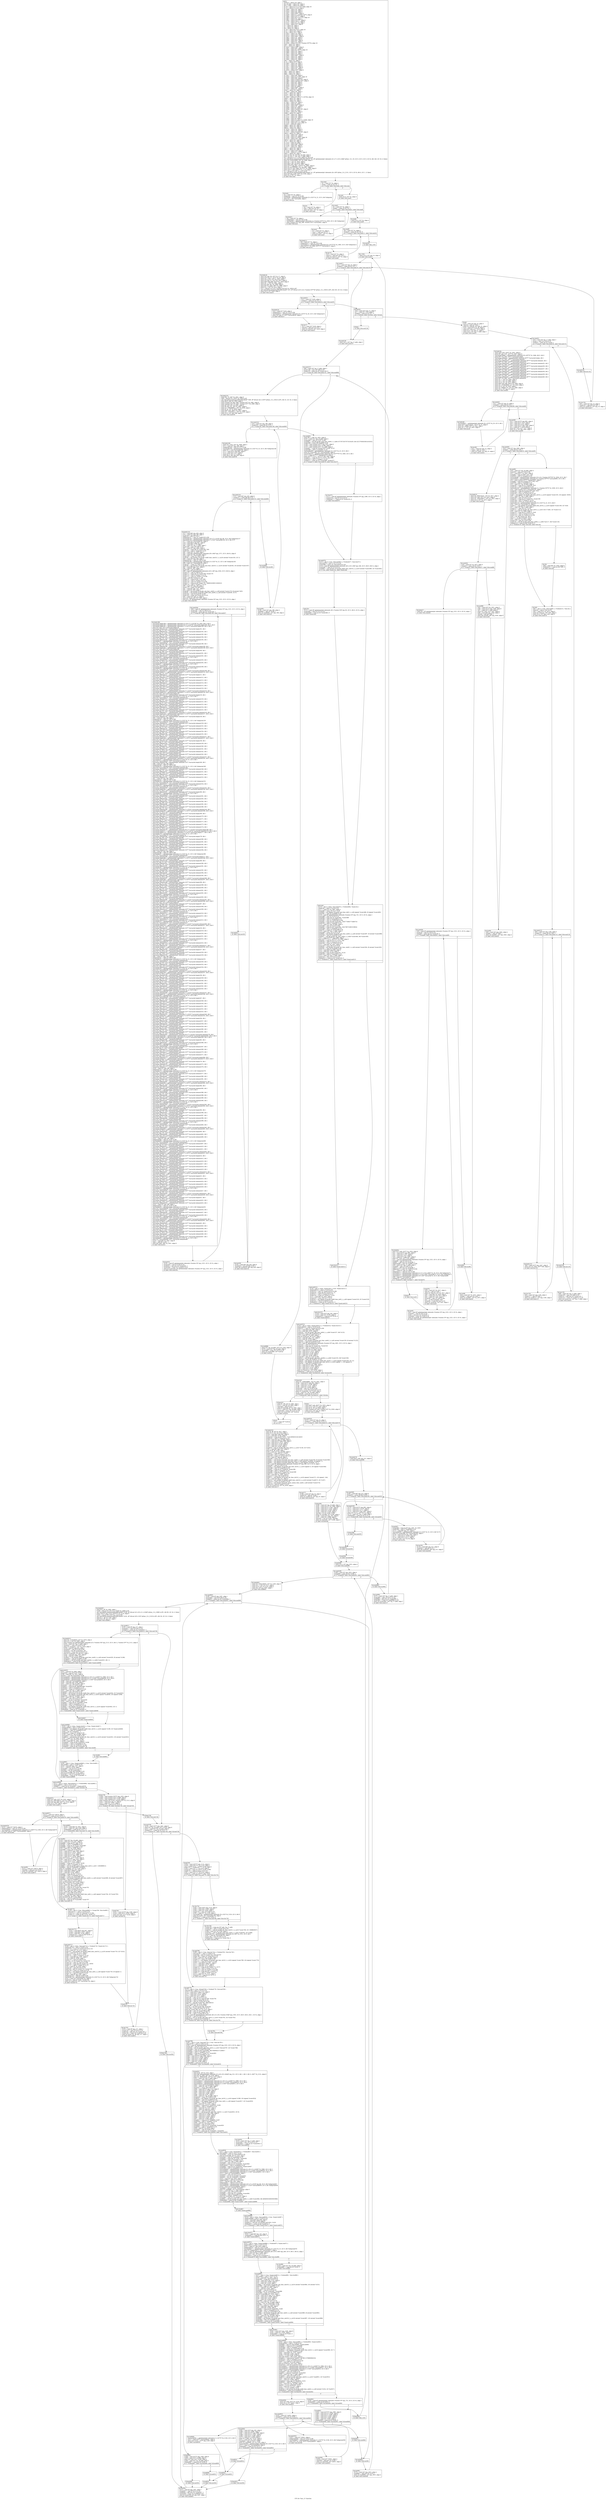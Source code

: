 digraph "CFG for 'func_15' function" {
	label="CFG for 'func_15' function";

	Node0x30c7d30 [shape=record,label="{entry:\l  %retval = alloca i16, align 2\l  %p_16.addr = alloca i32, align 4\l  %p_17.addr = alloca i16, align 2\l  %l_19 = alloca [2 x [7 x [10 x i8]]], align 16\l  %l_22 = alloca [3 x i32], align 4\l  %l_1848 = alloca i32, align 4\l  %l_1914 = alloca i32, align 4\l  %l_1920 = alloca i64, align 8\l  %l_1931 = alloca i64**, align 8\l  %l_1939 = alloca [1 x %union.U0**], align 8\l  %l_1984 = alloca i32****, align 8\l  %l_1983 = alloca [8 x i32*****], align 16\l  %l_1987 = alloca i32, align 4\l  %l_1990 = alloca i32*****, align 8\l  %l_2119 = alloca i16****, align 8\l  %l_2131 = alloca [4 x i8], align 1\l  %l_2164 = alloca i32*, align 8\l  %i = alloca i32, align 4\l  %j = alloca i32, align 4\l  %k = alloca i32, align 4\l  %l_20 = alloca [6 x i32*], align 16\l  %l_27 = alloca i32*, align 8\l  %l_26 = alloca i32**, align 8\l  %l_1852 = alloca i16, align 2\l  %l_1873 = alloca i32*, align 8\l  %l_1879 = alloca i64**, align 8\l  %l_1895 = alloca i32, align 4\l  %l_1899 = alloca i8*, align 8\l  %l_1898 = alloca i8**, align 8\l  %l_1915 = alloca i32, align 4\l  %l_1936 = alloca [10 x [4 x %union.U0***]], align 16\l  %i20 = alloca i32, align 4\l  %j21 = alloca i32, align 4\l  %l_1832 = alloca i16**, align 8\l  %l_1847 = alloca i8**, align 8\l  %l_1846 = alloca [9 x i8***], align 16\l  %l_1849 = alloca i32, align 4\l  %l_1864 = alloca i32, align 4\l  %l_1872 = alloca i32, align 4\l  %l_1900 = alloca i64**, align 8\l  %l_1924 = alloca i32, align 4\l  %l_1925 = alloca i32, align 4\l  %l_1940 = alloca i32, align 4\l  %i42 = alloca i32, align 4\l  %l_31 = alloca i32**, align 8\l  %l_1845 = alloca i16, align 2\l  %l_1851 = alloca i32, align 4\l  %l_1917 = alloca i32, align 4\l  %l_1921 = alloca i32*, align 8\l  %l_1922 = alloca i32, align 4\l  %l_1916 = alloca i32**, align 8\l  %i63 = alloca i32, align 4\l  %j64 = alloca i32, align 4\l  %k65 = alloca i32, align 4\l  %l_1951 = alloca i64, align 8\l  %l_1954 = alloca [4 x i16*], align 16\l  %l_1955 = alloca i64, align 8\l  %l_1981 = alloca %union.U0*, align 8\l  %l_1980 = alloca %union.U0**, align 8\l  %l_1991 = alloca i8*, align 8\l  %l_1992 = alloca i8*, align 8\l  %l_2018 = alloca i32, align 4\l  %l_2029 = alloca i8, align 1\l  %l_2051 = alloca i64**, align 8\l  %l_2163 = alloca i32, align 4\l  %i142 = alloca i32, align 4\l  %l_1949 = alloca i16, align 2\l  %i147 = alloca i32, align 4\l  %i154 = alloca i32, align 4\l  %j155 = alloca i32, align 4\l  %l_1950 = alloca [3 x [9 x [7 x i32*]]], align 16\l  %i450 = alloca i32, align 4\l  %j451 = alloca i32, align 4\l  %k452 = alloca i32, align 4\l  %l_2047 = alloca i32, align 4\l  %l_1993 = alloca i8, align 1\l  %l_2020 = alloca i64**, align 8\l  %l_2042 = alloca i32, align 4\l  %l_2049 = alloca i8, align 1\l  %l_2058 = alloca %union.U0*, align 8\l  %l_2017 = alloca i8, align 1\l  %l_2019 = alloca i32, align 4\l  %i584 = alloca i32, align 4\l  %l_2109 = alloca i32, align 4\l  %l_2111 = alloca i32, align 4\l  %l_2132 = alloca i32, align 4\l  %l_2083 = alloca i8, align 1\l  %l_2088 = alloca [5 x [9 x [1 x i16]]], align 16\l  %l_2118 = alloca i16*****, align 8\l  %l_2126 = alloca [9 x i32], align 16\l  %l_2141 = alloca i8, align 1\l  %i608 = alloca i32, align 4\l  %j609 = alloca i32, align 4\l  %k610 = alloca i32, align 4\l  %l_2078 = alloca i32, align 4\l  %l_2095 = alloca i32, align 4\l  %l_2112 = alloca %union.U0*, align 8\l  %i616 = alloca i32, align 4\l  %l_2101 = alloca i32*, align 8\l  %l_2106 = alloca i32, align 4\l  %l_2108 = alloca [3 x i64*], align 16\l  %l_2110 = alloca i16*, align 8\l  %i674 = alloca i32, align 4\l  %i737 = alloca i32, align 4\l  %l_2142 = alloca i8, align 1\l  %l_2155 = alloca i64*, align 8\l  %l_2156 = alloca i8*, align 8\l  %l_2157 = alloca i32, align 4\l  %i811 = alloca i32, align 4\l  %j812 = alloca i32, align 4\l  %l_2159 = alloca i32*, align 8\l  %l_2158 = alloca [1 x i32**], align 8\l  %i931 = alloca i32, align 4\l  store i32 %p_16, i32* %p_16.addr, align 4\l  store i16 %p_17, i16* %p_17.addr, align 2\l  %0 = bitcast [2 x [7 x [10 x i8]]]* %l_19 to i8*\l  call void @llvm.memcpy.p0i8.p0i8.i64(i8* %0, i8* getelementptr inbounds ([2 x [7 x [10 x i8]]]* @func_15.l_19, i32 0, i32 0, i32 0, i32 0), i64 140, i32 16, i1 false)\l  store i32 1535210092, i32* %l_1848, align 4\l  store i32 1, i32* %l_1914, align 4\l  store i64 1, i64* %l_1920, align 8\l  store i64** null, i64*** %l_1931, align 8\l  store i32**** @g_893, i32***** %l_1984, align 8\l  store i32 1372940997, i32* %l_1987, align 4\l  store i32***** @g_1989, i32****** %l_1990, align 8\l  store i16**** null, i16***** %l_2119, align 8\l  %1 = bitcast [4 x i8]* %l_2131 to i8*\l  call void @llvm.memcpy.p0i8.p0i8.i64(i8* %1, i8* getelementptr inbounds ([4 x i8]* @func_15.l_2131, i32 0, i32 0), i64 4, i32 1, i1 false)\l  store i32* @g_2100, i32** %l_2164, align 8\l  store i32 0, i32* %i, align 4\l  br label %for.cond\l}"];
	Node0x30c7d30 -> Node0x30c7d90;
	Node0x30c7d90 [shape=record,label="{for.cond:                                         \l  %2 = load i32* %i, align 4\l  %cmp = icmp slt i32 %2, 3\l  br i1 %cmp, label %for.body, label %for.end\l|{<s0>T|<s1>F}}"];
	Node0x30c7d90:s0 -> Node0x30c7df0;
	Node0x30c7d90:s1 -> Node0x30c7eb0;
	Node0x30c7df0 [shape=record,label="{for.body:                                         \l  %3 = load i32* %i, align 4\l  %idxprom = sext i32 %3 to i64\l  %arrayidx = getelementptr inbounds [3 x i32]* %l_22, i32 0, i64 %idxprom\l  store i32 1, i32* %arrayidx, align 4\l  br label %for.inc\l}"];
	Node0x30c7df0 -> Node0x30c7e50;
	Node0x30c7e50 [shape=record,label="{for.inc:                                          \l  %4 = load i32* %i, align 4\l  %inc = add nsw i32 %4, 1\l  store i32 %inc, i32* %i, align 4\l  br label %for.cond\l}"];
	Node0x30c7e50 -> Node0x30c7d90;
	Node0x30c7eb0 [shape=record,label="{for.end:                                          \l  store i32 0, i32* %i, align 4\l  br label %for.cond1\l}"];
	Node0x30c7eb0 -> Node0x30c7f10;
	Node0x30c7f10 [shape=record,label="{for.cond1:                                        \l  %5 = load i32* %i, align 4\l  %cmp2 = icmp slt i32 %5, 1\l  br i1 %cmp2, label %for.body3, label %for.end8\l|{<s0>T|<s1>F}}"];
	Node0x30c7f10:s0 -> Node0x30c7f70;
	Node0x30c7f10:s1 -> Node0x30c8030;
	Node0x30c7f70 [shape=record,label="{for.body3:                                        \l  %6 = load i32* %i, align 4\l  %idxprom4 = sext i32 %6 to i64\l  %arrayidx5 = getelementptr inbounds [1 x %union.U0**]* %l_1939, i32 0, i64 %idxprom4\l  store %union.U0** @g_288, %union.U0*** %arrayidx5, align 8\l  br label %for.inc6\l}"];
	Node0x30c7f70 -> Node0x30c7fd0;
	Node0x30c7fd0 [shape=record,label="{for.inc6:                                         \l  %7 = load i32* %i, align 4\l  %inc7 = add nsw i32 %7, 1\l  store i32 %inc7, i32* %i, align 4\l  br label %for.cond1\l}"];
	Node0x30c7fd0 -> Node0x30c7f10;
	Node0x30c8030 [shape=record,label="{for.end8:                                         \l  store i32 0, i32* %i, align 4\l  br label %for.cond9\l}"];
	Node0x30c8030 -> Node0x30c8090;
	Node0x30c8090 [shape=record,label="{for.cond9:                                        \l  %8 = load i32* %i, align 4\l  %cmp10 = icmp slt i32 %8, 8\l  br i1 %cmp10, label %for.body11, label %for.end16\l|{<s0>T|<s1>F}}"];
	Node0x30c8090:s0 -> Node0x30c80f0;
	Node0x30c8090:s1 -> Node0x30c81b0;
	Node0x30c80f0 [shape=record,label="{for.body11:                                       \l  %9 = load i32* %i, align 4\l  %idxprom12 = sext i32 %9 to i64\l  %arrayidx13 = getelementptr inbounds [8 x i32*****]* %l_1983, i32 0, i64 %idxprom12\l  store i32***** %l_1984, i32****** %arrayidx13, align 8\l  br label %for.inc14\l}"];
	Node0x30c80f0 -> Node0x30c8150;
	Node0x30c8150 [shape=record,label="{for.inc14:                                        \l  %10 = load i32* %i, align 4\l  %inc15 = add nsw i32 %10, 1\l  store i32 %inc15, i32* %i, align 4\l  br label %for.cond9\l}"];
	Node0x30c8150 -> Node0x30c8090;
	Node0x30c81b0 [shape=record,label="{for.end16:                                        \l  br label %lbl_2162\l}"];
	Node0x30c81b0 -> Node0x30c8210;
	Node0x30c8210 [shape=record,label="{lbl_2162:                                         \l  store i32 0, i32* @g_14, align 4\l  br label %for.cond17\l}"];
	Node0x30c8210 -> Node0x30c8270;
	Node0x30c8270 [shape=record,label="{for.cond17:                                       \l  %11 = load i32* @g_14, align 4\l  %cmp18 = icmp sle i32 %11, 1\l  br i1 %cmp18, label %for.body19, label %for.end136\l|{<s0>T|<s1>F}}"];
	Node0x30c8270:s0 -> Node0x30c82d0;
	Node0x30c8270:s1 -> Node0x30c9050;
	Node0x30c82d0 [shape=record,label="{for.body19:                                       \l  store i32* @g_28, i32** %l_27, align 8\l  store i32** %l_27, i32*** %l_26, align 8\l  store i16 12185, i16* %l_1852, align 2\l  store i32* @g_21, i32** %l_1873, align 8\l  store i64** @g_648, i64*** %l_1879, align 8\l  store i32 -1, i32* %l_1895, align 4\l  store i8* null, i8** %l_1899, align 8\l  store i8** %l_1899, i8*** %l_1898, align 8\l  store i32 1, i32* %l_1915, align 4\l  %12 = bitcast [10 x [4 x %union.U0***]]* %l_1936 to i8*\l  call void @llvm.memcpy.p0i8.p0i8.i64(i8* %12, i8* bitcast ([10 x [4 x %union.U0***]]* @func_15.l_1936 to i8*), i64 320, i32 16, i1 false)\l  store i32 0, i32* %i20, align 4\l  br label %for.cond22\l}"];
	Node0x30c82d0 -> Node0x30c8330;
	Node0x30c8330 [shape=record,label="{for.cond22:                                       \l  %13 = load i32* %i20, align 4\l  %cmp23 = icmp slt i32 %13, 6\l  br i1 %cmp23, label %for.body24, label %for.end29\l|{<s0>T|<s1>F}}"];
	Node0x30c8330:s0 -> Node0x30c8390;
	Node0x30c8330:s1 -> Node0x30c8450;
	Node0x30c8390 [shape=record,label="{for.body24:                                       \l  %14 = load i32* %i20, align 4\l  %idxprom25 = sext i32 %14 to i64\l  %arrayidx26 = getelementptr inbounds [6 x i32*]* %l_20, i32 0, i64 %idxprom25\l  store i32* @g_21, i32** %arrayidx26, align 8\l  br label %for.inc27\l}"];
	Node0x30c8390 -> Node0x30c83f0;
	Node0x30c83f0 [shape=record,label="{for.inc27:                                        \l  %15 = load i32* %i20, align 4\l  %inc28 = add nsw i32 %15, 1\l  store i32 %inc28, i32* %i20, align 4\l  br label %for.cond22\l}"];
	Node0x30c83f0 -> Node0x30c8330;
	Node0x30c8450 [shape=record,label="{for.end29:                                        \l  %16 = load i32** @g_13, align 8\l  %17 = load i32* %16, align 4\l  %tobool = icmp ne i32 %17, 0\l  br i1 %tobool, label %if.then, label %if.end\l|{<s0>T|<s1>F}}"];
	Node0x30c8450:s0 -> Node0x30c84b0;
	Node0x30c8450:s1 -> Node0x30c8510;
	Node0x30c84b0 [shape=record,label="{if.then:                                          \l  br label %for.end136\l}"];
	Node0x30c84b0 -> Node0x30c9050;
	Node0x30c8510 [shape=record,label="{if.end:                                           \l  %18 = load i32* @g_23, align 4\l  %inc30 = add i32 %18, 1\l  store i32 %inc30, i32* @g_23, align 4\l  %19 = load i32*** %l_26, align 8\l  store i32* null, i32** %19, align 8\l  store i32 0, i32* @g_21, align 4\l  store i16 0, i16* %p_17.addr, align 2\l  br label %for.cond31\l}"];
	Node0x30c8510 -> Node0x30c8570;
	Node0x30c8570 [shape=record,label="{for.cond31:                                       \l  %20 = load i16* %p_17.addr, align 2\l  %conv = zext i16 %20 to i32\l  %cmp32 = icmp sle i32 %conv, 1\l  br i1 %cmp32, label %for.body34, label %for.end133\l|{<s0>T|<s1>F}}"];
	Node0x30c8570:s0 -> Node0x30c85d0;
	Node0x30c8570:s1 -> Node0x30c8f90;
	Node0x30c85d0 [shape=record,label="{for.body34:                                       \l  store i16** null, i16*** %l_1832, align 8\l  store i8** @g_1247, i8*** %l_1847, align 8\l  %arrayinit.begin = getelementptr inbounds [9 x i8***]* %l_1846, i64 0, i64 0\l  store i8*** %l_1847, i8**** %arrayinit.begin\l  %arrayinit.element = getelementptr inbounds i8**** %arrayinit.begin, i64 1\l  store i8*** %l_1847, i8**** %arrayinit.element\l  %arrayinit.element35 = getelementptr inbounds i8**** %arrayinit.element, i64 1\l  store i8*** %l_1847, i8**** %arrayinit.element35\l  %arrayinit.element36 = getelementptr inbounds i8**** %arrayinit.element35, i64 1\l  store i8*** %l_1847, i8**** %arrayinit.element36\l  %arrayinit.element37 = getelementptr inbounds i8**** %arrayinit.element36, i64 1\l  store i8*** %l_1847, i8**** %arrayinit.element37\l  %arrayinit.element38 = getelementptr inbounds i8**** %arrayinit.element37, i64 1\l  store i8*** %l_1847, i8**** %arrayinit.element38\l  %arrayinit.element39 = getelementptr inbounds i8**** %arrayinit.element38, i64 1\l  store i8*** %l_1847, i8**** %arrayinit.element39\l  %arrayinit.element40 = getelementptr inbounds i8**** %arrayinit.element39, i64 1\l  store i8*** %l_1847, i8**** %arrayinit.element40\l  %arrayinit.element41 = getelementptr inbounds i8**** %arrayinit.element40, i64 1\l  store i8*** %l_1847, i8**** %arrayinit.element41\l  store i32 -1, i32* %l_1849, align 4\l  store i32 1, i32* %l_1864, align 4\l  store i32 0, i32* %l_1872, align 4\l  store i64** @g_648, i64*** %l_1900, align 8\l  store i32 1211416060, i32* %l_1924, align 4\l  store i32 4, i32* %l_1925, align 4\l  store i32 794893775, i32* %l_1940, align 4\l  store i32 0, i32* @g_23, align 4\l  br label %for.cond43\l}"];
	Node0x30c85d0 -> Node0x30c8630;
	Node0x30c8630 [shape=record,label="{for.cond43:                                       \l  %21 = load i32* @g_23, align 4\l  %cmp44 = icmp ule i32 %21, 1\l  br i1 %cmp44, label %for.body46, label %for.end49\l|{<s0>T|<s1>F}}"];
	Node0x30c8630:s0 -> Node0x30c8690;
	Node0x30c8630:s1 -> Node0x30c8750;
	Node0x30c8690 [shape=record,label="{for.body46:                                       \l  %arrayidx47 = getelementptr inbounds [6 x i32*]* %l_20, i32 0, i64 1\l  store i32** %arrayidx47, i32*** %l_31, align 8\l  store i16 -16884, i16* %l_1845, align 2\l  store i32 -2, i32* %l_1851, align 4\l  br label %for.inc48\l}"];
	Node0x30c8690 -> Node0x30c86f0;
	Node0x30c86f0 [shape=record,label="{for.inc48:                                        \l  %22 = load i32* @g_23, align 4\l  %add = add i32 %22, 1\l  store i32 %add, i32* @g_23, align 4\l  br label %for.cond43\l}"];
	Node0x30c86f0 -> Node0x30c8630;
	Node0x30c8750 [shape=record,label="{for.end49:                                        \l  %23 = load i32**** @g_893, align 8\l  %24 = load i32*** %23, align 8\l  %25 = load i32** %24, align 8\l  %26 = load i32**** @g_1446, align 8\l  %27 = load i32*** %26, align 8\l  store i32* %25, i32** %27, align 8\l  store i32 0, i32* @g_1645, align 4\l  br label %for.cond50\l}"];
	Node0x30c8750 -> Node0x30c87b0;
	Node0x30c87b0 [shape=record,label="{for.cond50:                                       \l  %28 = load i32* @g_1645, align 4\l  %cmp51 = icmp ule i32 %28, 1\l  br i1 %cmp51, label %for.body53, label %for.end92\l|{<s0>T|<s1>F}}"];
	Node0x30c87b0:s0 -> Node0x30c8810;
	Node0x30c87b0:s1 -> Node0x30c8c90;
	Node0x30c8810 [shape=record,label="{for.body53:                                       \l  store i32 -694524247, i32* %l_1917, align 4\l  store i32* null, i32** %l_1921, align 8\l  store i32 -2054189077, i32* %l_1922, align 4\l  store i32 0, i32* %l_1872, align 4\l  br label %for.cond54\l}"];
	Node0x30c8810 -> Node0x30c8870;
	Node0x30c8870 [shape=record,label="{for.cond54:                                       \l  %29 = load i32* %l_1872, align 4\l  %cmp55 = icmp sle i32 %29, 1\l  br i1 %cmp55, label %for.body57, label %for.end88\l|{<s0>T|<s1>F}}"];
	Node0x30c8870:s0 -> Node0x30c88d0;
	Node0x30c8870:s1 -> Node0x30c8bd0;
	Node0x30c88d0 [shape=record,label="{for.body57:                                       \l  store i8 1, i8* getelementptr inbounds (%union.U0* @g_1322, i32 0, i32 0), align 1\l  br label %for.cond58\l}"];
	Node0x30c88d0 -> Node0x30c8930;
	Node0x30c8930 [shape=record,label="{for.cond58:                                       \l  %30 = load i8* getelementptr inbounds (%union.U0* @g_1322, i32 0, i32 0), align 1\l  %conv59 = sext i8 %30 to i32\l  %cmp60 = icmp sge i32 %conv59, 0\l  br i1 %cmp60, label %for.body62, label %for.end85\l|{<s0>T|<s1>F}}"];
	Node0x30c8930:s0 -> Node0x30c8990;
	Node0x30c8930:s1 -> Node0x30c8b10;
	Node0x30c8990 [shape=record,label="{for.body62:                                       \l  store i32** null, i32*** %l_1916, align 8\l  %31 = load i32**** @g_893, align 8\l  %32 = load i32*** %31, align 8\l  %33 = load i32** %32, align 8\l  %34 = load i32*** @g_1447, align 8\l  store i32* %33, i32** %34, align 8\l  %35 = load i8* getelementptr inbounds (%union.U0* @g_1322, i32 0, i32 0), align 1\l  %conv66 = sext i8 %35 to i32\l  %add67 = add nsw i32 %conv66, 5\l  %idxprom68 = sext i32 %add67 to i64\l  %36 = load i16* %p_17.addr, align 2\l  %conv69 = zext i16 %36 to i32\l  %add70 = add nsw i32 %conv69, 2\l  %idxprom71 = sext i32 %add70 to i64\l  %37 = load i32* @g_14, align 4\l  %idxprom72 = sext i32 %37 to i64\l  %arrayidx73 = getelementptr inbounds [2 x [7 x [10 x i8]]]* %l_19, i32 0, i64 %idxprom72\l  %arrayidx74 = getelementptr inbounds [7 x [10 x i8]]* %arrayidx73, i32 0, i64 %idxprom71\l  %arrayidx75 = getelementptr inbounds [10 x i8]* %arrayidx74, i32 0, i64 %idxprom68\l  %38 = load i8* %arrayidx75, align 1\l  %tobool76 = icmp ne i8 %38, 0\l  br i1 %tobool76, label %if.then77, label %if.end78\l|{<s0>T|<s1>F}}"];
	Node0x30c8990:s0 -> Node0x30c89f0;
	Node0x30c8990:s1 -> Node0x30c8a50;
	Node0x30c89f0 [shape=record,label="{if.then77:                                        \l  br label %for.inc82\l}"];
	Node0x30c89f0 -> Node0x30c8ab0;
	Node0x30c8a50 [shape=record,label="{if.end78:                                         \l  %39 = load i32* %l_1917, align 4\l  %inc79 = add i32 %39, 1\l  store i32 %inc79, i32* %l_1917, align 4\l  %40 = load i64* %l_1920, align 8\l  %41 = load i32** %l_1873, align 8\l  %42 = load i32* %41, align 4\l  %conv80 = sext i32 %42 to i64\l  %or = or i64 %conv80, %40\l  %conv81 = trunc i64 %or to i32\l  store i32 %conv81, i32* %41, align 4\l  br label %for.inc82\l}"];
	Node0x30c8a50 -> Node0x30c8ab0;
	Node0x30c8ab0 [shape=record,label="{for.inc82:                                        \l  %43 = load i8* getelementptr inbounds (%union.U0* @g_1322, i32 0, i32 0), align 1\l  %conv83 = sext i8 %43 to i32\l  %sub = sub nsw i32 %conv83, 1\l  %conv84 = trunc i32 %sub to i8\l  store i8 %conv84, i8* getelementptr inbounds (%union.U0* @g_1322, i32 0, i32 0), align 1\l  br label %for.cond58\l}"];
	Node0x30c8ab0 -> Node0x30c8930;
	Node0x30c8b10 [shape=record,label="{for.end85:                                        \l  br label %for.inc86\l}"];
	Node0x30c8b10 -> Node0x30c8b70;
	Node0x30c8b70 [shape=record,label="{for.inc86:                                        \l  %44 = load i32* %l_1872, align 4\l  %add87 = add nsw i32 %44, 1\l  store i32 %add87, i32* %l_1872, align 4\l  br label %for.cond54\l}"];
	Node0x30c8b70 -> Node0x30c8870;
	Node0x30c8bd0 [shape=record,label="{for.end88:                                        \l  %45 = load i32** %l_1921, align 8\l  %46 = load i32**** @g_1446, align 8\l  %47 = load i32*** %46, align 8\l  store i32* %45, i32** %47, align 8\l  %48 = load i64* @g_1926, align 8\l  %inc89 = add i64 %48, 1\l  store i64 %inc89, i64* @g_1926, align 8\l  br label %for.inc90\l}"];
	Node0x30c8bd0 -> Node0x30c8c30;
	Node0x30c8c30 [shape=record,label="{for.inc90:                                        \l  %49 = load i32* @g_1645, align 4\l  %add91 = add i32 %49, 1\l  store i32 %add91, i32* @g_1645, align 4\l  br label %for.cond50\l}"];
	Node0x30c8c30 -> Node0x30c87b0;
	Node0x30c8c90 [shape=record,label="{for.end92:                                        \l  %50 = load i32* %p_16.addr, align 4\l  %conv93 = sext i32 %50 to i64\l  %51 = load i64*** %l_1931, align 8\l  %cmp94 = icmp ne i64** %51, null\l  %conv95 = zext i1 %cmp94 to i32\l  %arrayidx96 = getelementptr inbounds [10 x [4 x %union.U0***]]* %l_1936, i32 0, i64 7\l  %arrayidx97 = getelementptr inbounds [4 x %union.U0***]* %arrayidx96, i32 0, i64 1\l  %52 = load %union.U0**** %arrayidx97, align 8\l  %cmp98 = icmp eq %union.U0*** null, %52\l  %conv99 = zext i1 %cmp98 to i32\l  %53 = load i32* %p_16.addr, align 4\l  %cmp100 = icmp ne i32 %conv99, %53\l  %conv101 = zext i1 %cmp100 to i32\l  %arrayidx102 = getelementptr inbounds [1 x %union.U0**]* %l_1939, i32 0, i64 0\l  %54 = load %union.U0*** %arrayidx102, align 8\l  %cmp103 = icmp eq %union.U0** null, %54\l  %conv104 = zext i1 %cmp103 to i32\l  %conv105 = trunc i32 %conv104 to i16\l  %call = call signext i16 @safe_add_func_int16_t_s_s(i16 signext %conv105, i16 signext -6593)\l  %55 = load i16* %p_17.addr, align 2\l  %conv106 = zext i16 %55 to i32\l  %cmp107 = icmp eq i32 %conv101, %conv106\l  %conv108 = zext i1 %cmp107 to i32\l  %conv109 = trunc i32 %conv108 to i16\l  %arrayidx110 = getelementptr inbounds [3 x i32]* %l_22, i32 0, i64 0\l  %56 = load i32* %arrayidx110, align 4\l  %call111 = call signext i16 @safe_lshift_func_int16_t_s_s(i16 signext %conv109, i32 %56)\l  %57 = load i16* %p_17.addr, align 2\l  %conv112 = zext i16 %57 to i32\l  %call113 = call i32 @safe_div_func_int32_t_s_s(i32 431171462, i32 %conv112)\l  %58 = load i32* %l_1940, align 4\l  %cmp114 = icmp eq i32 %call113, %58\l  %conv115 = zext i1 %cmp114 to i32\l  %conv116 = sext i32 %conv115 to i64\l  %xor = xor i64 %conv116, 36517\l  %or117 = or i64 %conv93, %xor\l  %59 = load i32* %l_1924, align 4\l  %conv118 = sext i32 %59 to i64\l  %call119 = call i64 @safe_mod_func_int64_t_s_s(i64 %or117, i64 %conv118)\l  %tobool120 = icmp ne i64 %call119, 0\l  br i1 %tobool120, label %lor.end, label %lor.rhs\l|{<s0>T|<s1>F}}"];
	Node0x30c8c90:s0 -> Node0x30c8d50;
	Node0x30c8c90:s1 -> Node0x30c8cf0;
	Node0x30c8cf0 [shape=record,label="{lor.rhs:                                          \l  %60 = load i64* %l_1920, align 8\l  %tobool121 = icmp ne i64 %60, 0\l  br label %lor.end\l}"];
	Node0x30c8cf0 -> Node0x30c8d50;
	Node0x30c8d50 [shape=record,label="{lor.end:                                          \l  %61 = phi i1 [ true, %for.end92 ], [ %tobool121, %lor.rhs ]\l  %lor.ext = zext i1 %61 to i32\l  %62 = load i32** %l_1873, align 8\l  store i32 %lor.ext, i32* %62, align 4\l  store i32 0, i32* @g_1164, align 4\l  br label %for.cond122\l}"];
	Node0x30c8d50 -> Node0x30c8db0;
	Node0x30c8db0 [shape=record,label="{for.cond122:                                      \l  %63 = load i32* @g_1164, align 4\l  %cmp123 = icmp ule i32 %63, 1\l  br i1 %cmp123, label %for.body125, label %for.end128\l|{<s0>T|<s1>F}}"];
	Node0x30c8db0:s0 -> Node0x30c8e10;
	Node0x30c8db0:s1 -> Node0x30c8ed0;
	Node0x30c8e10 [shape=record,label="{for.body125:                                      \l  %64 = load i32*** @g_1447, align 8\l  store i32* %l_1940, i32** %64, align 8\l  br label %for.inc126\l}"];
	Node0x30c8e10 -> Node0x30c8e70;
	Node0x30c8e70 [shape=record,label="{for.inc126:                                       \l  %65 = load i32* @g_1164, align 4\l  %add127 = add i32 %65, 1\l  store i32 %add127, i32* @g_1164, align 4\l  br label %for.cond122\l}"];
	Node0x30c8e70 -> Node0x30c8db0;
	Node0x30c8ed0 [shape=record,label="{for.end128:                                       \l  br label %for.inc129\l}"];
	Node0x30c8ed0 -> Node0x30c8f30;
	Node0x30c8f30 [shape=record,label="{for.inc129:                                       \l  %66 = load i16* %p_17.addr, align 2\l  %conv130 = zext i16 %66 to i32\l  %add131 = add nsw i32 %conv130, 1\l  %conv132 = trunc i32 %add131 to i16\l  store i16 %conv132, i16* %p_17.addr, align 2\l  br label %for.cond31\l}"];
	Node0x30c8f30 -> Node0x30c8570;
	Node0x30c8f90 [shape=record,label="{for.end133:                                       \l  br label %for.inc134\l}"];
	Node0x30c8f90 -> Node0x30c8ff0;
	Node0x30c8ff0 [shape=record,label="{for.inc134:                                       \l  %67 = load i32* @g_14, align 4\l  %add135 = add nsw i32 %67, 1\l  store i32 %add135, i32* @g_14, align 4\l  br label %for.cond17\l}"];
	Node0x30c8ff0 -> Node0x30c8270;
	Node0x30c9050 [shape=record,label="{for.end136:                                       \l  store i16 2, i16* %p_17.addr, align 2\l  br label %for.cond137\l}"];
	Node0x30c9050 -> Node0x30c90b0;
	Node0x30c90b0 [shape=record,label="{for.cond137:                                      \l  %68 = load i16* %p_17.addr, align 2\l  %conv138 = zext i16 %68 to i32\l  %cmp139 = icmp sle i32 %conv138, 6\l  br i1 %cmp139, label %for.body141, label %for.end968\l|{<s0>T|<s1>F}}"];
	Node0x30c90b0:s0 -> Node0x30c9110;
	Node0x30c90b0:s1 -> Node0x30cb870;
	Node0x30c9110 [shape=record,label="{for.body141:                                      \l  store i64 -10, i64* %l_1951, align 8\l  %69 = bitcast [4 x i16*]* %l_1954 to i8*\l  call void @llvm.memcpy.p0i8.p0i8.i64(i8* %69, i8* bitcast ([4 x i16*]* @func_15.l_1954 to i8*), i64 32, i32 16, i1 false)\l  store i64 0, i64* %l_1955, align 8\l  store %union.U0* @g_1982, %union.U0** %l_1981, align 8\l  store %union.U0** %l_1981, %union.U0*** %l_1980, align 8\l  store i8* null, i8** %l_1991, align 8\l  store i8* @g_102, i8** %l_1992, align 8\l  store i32 -1265696912, i32* %l_2018, align 4\l  store i8 -61, i8* %l_2029, align 1\l  store i64** null, i64*** %l_2051, align 8\l  store i32 -1733795412, i32* %l_2163, align 4\l  store i32 0, i32* @g_198, align 4\l  br label %for.cond143\l}"];
	Node0x30c9110 -> Node0x30c9170;
	Node0x30c9170 [shape=record,label="{for.cond143:                                      \l  %70 = load i32* @g_198, align 4\l  %cmp144 = icmp ule i32 %70, 2\l  br i1 %cmp144, label %for.body146, label %for.end463\l|{<s0>T|<s1>F}}"];
	Node0x30c9170:s0 -> Node0x30c91d0;
	Node0x30c9170:s1 -> Node0x30c9590;
	Node0x30c91d0 [shape=record,label="{for.body146:                                      \l  store i16 -5143, i16* %l_1949, align 2\l  %71 = load i32* @g_198, align 4\l  %idxprom148 = zext i32 %71 to i64\l  %arrayidx149 = getelementptr inbounds [3 x i32]* %l_22, i32 0, i64 %idxprom148\l  store i32 -1, i32* %arrayidx149, align 4\l  %72 = load i32*** @g_894, align 8\l  %73 = load i32** %72, align 8\l  store i32 0, i32* %73, align 4\l  store i64 6, i64* @g_459, align 8\l  br label %for.cond150\l}"];
	Node0x30c91d0 -> Node0x30c9230;
	Node0x30c9230 [shape=record,label="{for.cond150:                                      \l  %74 = load i64* @g_459, align 8\l  %cmp151 = icmp sge i64 %74, 2\l  br i1 %cmp151, label %for.body153, label %for.end460\l|{<s0>T|<s1>F}}"];
	Node0x30c9230:s0 -> Node0x30c9290;
	Node0x30c9230:s1 -> Node0x30c94d0;
	Node0x30c9290 [shape=record,label="{for.body153:                                      \l  %75 = load i64* @g_459, align 8\l  %76 = load i32* @g_198, align 4\l  %add156 = add i32 %76, 7\l  %idxprom157 = zext i32 %add156 to i64\l  %arrayidx158 = getelementptr inbounds [10 x [7 x i32]]* @g_66, i32 0, i64 %idxprom157\l  %arrayidx159 = getelementptr inbounds [7 x i32]* %arrayidx158, i32 0, i64 %75\l  %77 = load i32* %arrayidx159, align 4\l  %78 = load i64*** @g_647, align 8\l  %79 = load i64** %78, align 8\l  %80 = load i16* %p_17.addr, align 2\l  %conv160 = zext i16 %80 to i32\l  %81 = load i32* @g_1645, align 4\l  %cmp161 = icmp ule i32 %conv160, %81\l  %conv162 = zext i1 %cmp161 to i32\l  %82 = load i16* %l_1949, align 2\l  %83 = load i64* getelementptr inbounds ([9 x i64]* @g_1371, i32 0, i64 6), align 8\l  %84 = load i32* %p_16.addr, align 4\l  %conv163 = trunc i32 %84 to i16\l  %call164 = call zeroext i16 @safe_rshift_func_uint16_t_u_u(i16 zeroext %conv163, i32 2)\l  %85 = load i32* @g_198, align 4\l  %idxprom165 = zext i32 %85 to i64\l  %arrayidx166 = getelementptr inbounds [3 x i32]* %l_22, i32 0, i64 %idxprom165\l  %86 = load i32* %arrayidx166, align 4\l  %conv167 = trunc i32 %86 to i16\l  %call168 = call zeroext i16 @safe_mul_func_uint16_t_u_u(i16 zeroext %call164, i16 zeroext %conv167)\l  %87 = load i8** @g_1247, align 8\l  %88 = load i8* %87, align 1\l  %conv169 = sext i8 %88 to i32\l  %89 = load i8* getelementptr inbounds ([10 x i8]* @g_1634, i32 0, i64 6), align 1\l  %conv170 = sext i8 %89 to i32\l  %cmp171 = icmp sgt i32 %conv169, %conv170\l  %conv172 = zext i1 %cmp171 to i32\l  %conv173 = sext i32 %conv172 to i64\l  %and = and i64 %conv173, 148\l  %cmp174 = icmp ne i64* %79, null\l  %conv175 = zext i1 %cmp174 to i32\l  %conv176 = sext i32 %conv175 to i64\l  %cmp177 = icmp ne i64 %conv176, -2660918289215836553\l  %conv178 = zext i1 %cmp177 to i32\l  %90 = load i16* @g_149, align 2\l  %conv179 = trunc i16 %90 to i8\l  %91 = load i8** @g_1247, align 8\l  %92 = load i8* %91, align 1\l  %call180 = call zeroext i8 @safe_sub_func_uint8_t_u_u(i8 zeroext %conv179, i8 zeroext %92)\l  %call181 = call zeroext i8 @safe_rshift_func_uint8_t_u_s(i8 zeroext %call180, i32 6)\l  %conv182 = zext i8 %call181 to i64\l  %conv183 = trunc i64 %conv182 to i32\l  %93 = load i32** @g_13, align 8\l  store i32 %conv183, i32* %93, align 4\l  store i8 5, i8* getelementptr inbounds (%union.U0* @g_1322, i32 0, i32 0), align 1\l  br label %for.cond184\l}"];
	Node0x30c9290 -> Node0x30c92f0;
	Node0x30c92f0 [shape=record,label="{for.cond184:                                      \l  %94 = load i8* getelementptr inbounds (%union.U0* @g_1322, i32 0, i32 0), align 1\l  %conv185 = sext i8 %94 to i32\l  %cmp186 = icmp sge i32 %conv185, 1\l  br i1 %cmp186, label %for.body188, label %for.end457\l|{<s0>T|<s1>F}}"];
	Node0x30c92f0:s0 -> Node0x30c9350;
	Node0x30c92f0:s1 -> Node0x30c9410;
	Node0x30c9350 [shape=record,label="{for.body188:                                      \l  %arrayinit.begin189 = getelementptr inbounds [3 x [9 x [7 x i32*]]]* %l_1950, i64 0, i64 0\l  %arrayinit.begin190 = getelementptr inbounds [9 x [7 x i32*]]* %arrayinit.begin189, i64 0, i64 0\l  %arrayinit.begin191 = getelementptr inbounds [7 x i32*]* %arrayinit.begin190, i64 0, i64 0\l  store i32* null, i32** %arrayinit.begin191\l  %arrayinit.element192 = getelementptr inbounds i32** %arrayinit.begin191, i64 1\l  store i32* @g_14, i32** %arrayinit.element192\l  %arrayinit.element193 = getelementptr inbounds i32** %arrayinit.element192, i64 1\l  store i32* @g_21, i32** %arrayinit.element193\l  %arrayinit.element194 = getelementptr inbounds i32** %arrayinit.element193, i64 1\l  store i32* @g_131, i32** %arrayinit.element194\l  %arrayinit.element195 = getelementptr inbounds i32** %arrayinit.element194, i64 1\l  store i32* @g_131, i32** %arrayinit.element195\l  %arrayinit.element196 = getelementptr inbounds i32** %arrayinit.element195, i64 1\l  %arrayidx197 = getelementptr inbounds [3 x i32]* %l_22, i32 0, i64 2\l  store i32* %arrayidx197, i32** %arrayinit.element196\l  %arrayinit.element198 = getelementptr inbounds i32** %arrayinit.element196, i64 1\l  store i32* @g_131, i32** %arrayinit.element198\l  %arrayinit.element199 = getelementptr inbounds [7 x i32*]* %arrayinit.begin190, i64 1\l  %arrayinit.begin200 = getelementptr inbounds [7 x i32*]* %arrayinit.element199, i64 0, i64 0\l  store i32* null, i32** %arrayinit.begin200\l  %arrayinit.element201 = getelementptr inbounds i32** %arrayinit.begin200, i64 1\l  store i32* @g_363, i32** %arrayinit.element201\l  %arrayinit.element202 = getelementptr inbounds i32** %arrayinit.element201, i64 1\l  store i32* null, i32** %arrayinit.element202\l  %arrayinit.element203 = getelementptr inbounds i32** %arrayinit.element202, i64 1\l  %arrayidx204 = getelementptr inbounds [3 x i32]* %l_22, i32 0, i64 2\l  store i32* %arrayidx204, i32** %arrayinit.element203\l  %arrayinit.element205 = getelementptr inbounds i32** %arrayinit.element203, i64 1\l  store i32* %l_1914, i32** %arrayinit.element205\l  %arrayinit.element206 = getelementptr inbounds i32** %arrayinit.element205, i64 1\l  %arrayidx207 = getelementptr inbounds [3 x i32]* %l_22, i32 0, i64 2\l  store i32* %arrayidx207, i32** %arrayinit.element206\l  %arrayinit.element208 = getelementptr inbounds i32** %arrayinit.element206, i64 1\l  %arrayidx209 = getelementptr inbounds [3 x i32]* %l_22, i32 0, i64 1\l  store i32* %arrayidx209, i32** %arrayinit.element208\l  %arrayinit.element210 = getelementptr inbounds [7 x i32*]* %arrayinit.element199, i64 1\l  %arrayinit.begin211 = getelementptr inbounds [7 x i32*]* %arrayinit.element210, i64 0, i64 0\l  store i32* @g_131, i32** %arrayinit.begin211\l  %arrayinit.element212 = getelementptr inbounds i32** %arrayinit.begin211, i64 1\l  store i32* null, i32** %arrayinit.element212\l  %arrayinit.element213 = getelementptr inbounds i32** %arrayinit.element212, i64 1\l  store i32* @g_221, i32** %arrayinit.element213\l  %arrayinit.element214 = getelementptr inbounds i32** %arrayinit.element213, i64 1\l  store i32* @g_363, i32** %arrayinit.element214\l  %arrayinit.element215 = getelementptr inbounds i32** %arrayinit.element214, i64 1\l  store i32* null, i32** %arrayinit.element215\l  %arrayinit.element216 = getelementptr inbounds i32** %arrayinit.element215, i64 1\l  store i32* null, i32** %arrayinit.element216\l  %arrayinit.element217 = getelementptr inbounds i32** %arrayinit.element216, i64 1\l  store i32* null, i32** %arrayinit.element217\l  %arrayinit.element218 = getelementptr inbounds [7 x i32*]* %arrayinit.element210, i64 1\l  %arrayinit.begin219 = getelementptr inbounds [7 x i32*]* %arrayinit.element218, i64 0, i64 0\l  store i32* null, i32** %arrayinit.begin219\l  %arrayinit.element220 = getelementptr inbounds i32** %arrayinit.begin219, i64 1\l  %arrayidx221 = getelementptr inbounds [3 x i32]* %l_22, i32 0, i64 2\l  store i32* %arrayidx221, i32** %arrayinit.element220\l  %arrayinit.element222 = getelementptr inbounds i32** %arrayinit.element220, i64 1\l  store i32* @g_221, i32** %arrayinit.element222\l  %arrayinit.element223 = getelementptr inbounds i32** %arrayinit.element222, i64 1\l  store i32* @g_21, i32** %arrayinit.element223\l  %arrayinit.element224 = getelementptr inbounds i32** %arrayinit.element223, i64 1\l  store i32* @g_14, i32** %arrayinit.element224\l  %arrayinit.element225 = getelementptr inbounds i32** %arrayinit.element224, i64 1\l  store i32* null, i32** %arrayinit.element225\l  %arrayinit.element226 = getelementptr inbounds i32** %arrayinit.element225, i64 1\l  store i32* @g_221, i32** %arrayinit.element226\l  %arrayinit.element227 = getelementptr inbounds [7 x i32*]* %arrayinit.element218, i64 1\l  %arrayinit.begin228 = getelementptr inbounds [7 x i32*]* %arrayinit.element227, i64 0, i64 0\l  store i32* null, i32** %arrayinit.begin228\l  %arrayinit.element229 = getelementptr inbounds i32** %arrayinit.begin228, i64 1\l  %95 = load i32* @g_198, align 4\l  %idxprom230 = zext i32 %95 to i64\l  %arrayidx231 = getelementptr inbounds [3 x i32]* %l_22, i32 0, i64 %idxprom230\l  store i32* %arrayidx231, i32** %arrayinit.element229\l  %arrayinit.element232 = getelementptr inbounds i32** %arrayinit.element229, i64 1\l  store i32* null, i32** %arrayinit.element232\l  %arrayinit.element233 = getelementptr inbounds i32** %arrayinit.element232, i64 1\l  store i32* @g_14, i32** %arrayinit.element233\l  %arrayinit.element234 = getelementptr inbounds i32** %arrayinit.element233, i64 1\l  store i32* null, i32** %arrayinit.element234\l  %arrayinit.element235 = getelementptr inbounds i32** %arrayinit.element234, i64 1\l  store i32* @g_363, i32** %arrayinit.element235\l  %arrayinit.element236 = getelementptr inbounds i32** %arrayinit.element235, i64 1\l  store i32* @g_221, i32** %arrayinit.element236\l  %arrayinit.element237 = getelementptr inbounds [7 x i32*]* %arrayinit.element227, i64 1\l  %arrayinit.begin238 = getelementptr inbounds [7 x i32*]* %arrayinit.element237, i64 0, i64 0\l  store i32* null, i32** %arrayinit.begin238\l  %arrayinit.element239 = getelementptr inbounds i32** %arrayinit.begin238, i64 1\l  store i32* @g_21, i32** %arrayinit.element239\l  %arrayinit.element240 = getelementptr inbounds i32** %arrayinit.element239, i64 1\l  store i32* @g_21, i32** %arrayinit.element240\l  %arrayinit.element241 = getelementptr inbounds i32** %arrayinit.element240, i64 1\l  store i32* @g_1923, i32** %arrayinit.element241\l  %arrayinit.element242 = getelementptr inbounds i32** %arrayinit.element241, i64 1\l  store i32* %l_1914, i32** %arrayinit.element242\l  %arrayinit.element243 = getelementptr inbounds i32** %arrayinit.element242, i64 1\l  store i32* null, i32** %arrayinit.element243\l  %arrayinit.element244 = getelementptr inbounds i32** %arrayinit.element243, i64 1\l  store i32* null, i32** %arrayinit.element244\l  %arrayinit.element245 = getelementptr inbounds [7 x i32*]* %arrayinit.element237, i64 1\l  %arrayinit.begin246 = getelementptr inbounds [7 x i32*]* %arrayinit.element245, i64 0, i64 0\l  %arrayidx247 = getelementptr inbounds [3 x i32]* %l_22, i32 0, i64 1\l  store i32* %arrayidx247, i32** %arrayinit.begin246\l  %arrayinit.element248 = getelementptr inbounds i32** %arrayinit.begin246, i64 1\l  %96 = load i32* @g_198, align 4\l  %idxprom249 = zext i32 %96 to i64\l  %arrayidx250 = getelementptr inbounds [3 x i32]* %l_22, i32 0, i64 %idxprom249\l  store i32* %arrayidx250, i32** %arrayinit.element248\l  %arrayinit.element251 = getelementptr inbounds i32** %arrayinit.element248, i64 1\l  store i32* @g_131, i32** %arrayinit.element251\l  %arrayinit.element252 = getelementptr inbounds i32** %arrayinit.element251, i64 1\l  store i32* @g_1923, i32** %arrayinit.element252\l  %arrayinit.element253 = getelementptr inbounds i32** %arrayinit.element252, i64 1\l  store i32* @g_131, i32** %arrayinit.element253\l  %arrayinit.element254 = getelementptr inbounds i32** %arrayinit.element253, i64 1\l  %97 = load i32* @g_198, align 4\l  %idxprom255 = zext i32 %97 to i64\l  %arrayidx256 = getelementptr inbounds [3 x i32]* %l_22, i32 0, i64 %idxprom255\l  store i32* %arrayidx256, i32** %arrayinit.element254\l  %arrayinit.element257 = getelementptr inbounds i32** %arrayinit.element254, i64 1\l  %arrayidx258 = getelementptr inbounds [3 x i32]* %l_22, i32 0, i64 1\l  store i32* %arrayidx258, i32** %arrayinit.element257\l  %arrayinit.element259 = getelementptr inbounds [7 x i32*]* %arrayinit.element245, i64 1\l  %arrayinit.begin260 = getelementptr inbounds [7 x i32*]* %arrayinit.element259, i64 0, i64 0\l  store i32* %l_1914, i32** %arrayinit.begin260\l  %arrayinit.element261 = getelementptr inbounds i32** %arrayinit.begin260, i64 1\l  %arrayidx262 = getelementptr inbounds [3 x i32]* %l_22, i32 0, i64 2\l  store i32* %arrayidx262, i32** %arrayinit.element261\l  %arrayinit.element263 = getelementptr inbounds i32** %arrayinit.element261, i64 1\l  store i32* @g_21, i32** %arrayinit.element263\l  %arrayinit.element264 = getelementptr inbounds i32** %arrayinit.element263, i64 1\l  store i32* @g_14, i32** %arrayinit.element264\l  %arrayinit.element265 = getelementptr inbounds i32** %arrayinit.element264, i64 1\l  store i32* @g_363, i32** %arrayinit.element265\l  %arrayinit.element266 = getelementptr inbounds i32** %arrayinit.element265, i64 1\l  store i32* null, i32** %arrayinit.element266\l  %arrayinit.element267 = getelementptr inbounds i32** %arrayinit.element266, i64 1\l  store i32* @g_131, i32** %arrayinit.element267\l  %arrayinit.element268 = getelementptr inbounds [7 x i32*]* %arrayinit.element259, i64 1\l  %arrayinit.begin269 = getelementptr inbounds [7 x i32*]* %arrayinit.element268, i64 0, i64 0\l  store i32* %l_1914, i32** %arrayinit.begin269\l  %arrayinit.element270 = getelementptr inbounds i32** %arrayinit.begin269, i64 1\l  store i32* null, i32** %arrayinit.element270\l  %arrayinit.element271 = getelementptr inbounds i32** %arrayinit.element270, i64 1\l  store i32* @g_363, i32** %arrayinit.element271\l  %arrayinit.element272 = getelementptr inbounds i32** %arrayinit.element271, i64 1\l  store i32* @g_21, i32** %arrayinit.element272\l  %arrayinit.element273 = getelementptr inbounds i32** %arrayinit.element272, i64 1\l  store i32* @g_21, i32** %arrayinit.element273\l  %arrayinit.element274 = getelementptr inbounds i32** %arrayinit.element273, i64 1\l  store i32* @g_363, i32** %arrayinit.element274\l  %arrayinit.element275 = getelementptr inbounds i32** %arrayinit.element274, i64 1\l  store i32* %l_1914, i32** %arrayinit.element275\l  %arrayinit.element276 = getelementptr inbounds [9 x [7 x i32*]]* %arrayinit.begin189, i64 1\l  %arrayinit.begin277 = getelementptr inbounds [9 x [7 x i32*]]* %arrayinit.element276, i64 0, i64 0\l  %arrayinit.begin278 = getelementptr inbounds [7 x i32*]* %arrayinit.begin277, i64 0, i64 0\l  %arrayidx279 = getelementptr inbounds [3 x i32]* %l_22, i32 0, i64 1\l  store i32* %arrayidx279, i32** %arrayinit.begin278\l  %arrayinit.element280 = getelementptr inbounds i32** %arrayinit.begin278, i64 1\l  store i32* @g_363, i32** %arrayinit.element280\l  %arrayinit.element281 = getelementptr inbounds i32** %arrayinit.element280, i64 1\l  store i32* @g_21, i32** %arrayinit.element281\l  %arrayinit.element282 = getelementptr inbounds i32** %arrayinit.element281, i64 1\l  store i32* @g_363, i32** %arrayinit.element282\l  %arrayinit.element283 = getelementptr inbounds i32** %arrayinit.element282, i64 1\l  store i32* @g_21, i32** %arrayinit.element283\l  %arrayinit.element284 = getelementptr inbounds i32** %arrayinit.element283, i64 1\l  store i32* null, i32** %arrayinit.element284\l  %arrayinit.element285 = getelementptr inbounds i32** %arrayinit.element284, i64 1\l  %98 = load i32* @g_198, align 4\l  %idxprom286 = zext i32 %98 to i64\l  %arrayidx287 = getelementptr inbounds [3 x i32]* %l_22, i32 0, i64 %idxprom286\l  store i32* %arrayidx287, i32** %arrayinit.element285\l  %arrayinit.element288 = getelementptr inbounds [7 x i32*]* %arrayinit.begin277, i64 1\l  %arrayinit.begin289 = getelementptr inbounds [7 x i32*]* %arrayinit.element288, i64 0, i64 0\l  store i32* null, i32** %arrayinit.begin289\l  %arrayinit.element290 = getelementptr inbounds i32** %arrayinit.begin289, i64 1\l  store i32* @g_14, i32** %arrayinit.element290\l  %arrayinit.element291 = getelementptr inbounds i32** %arrayinit.element290, i64 1\l  store i32* @g_131, i32** %arrayinit.element291\l  %arrayinit.element292 = getelementptr inbounds i32** %arrayinit.element291, i64 1\l  %arrayidx293 = getelementptr inbounds [3 x i32]* %l_22, i32 0, i64 2\l  store i32* %arrayidx293, i32** %arrayinit.element292\l  %arrayinit.element294 = getelementptr inbounds i32** %arrayinit.element292, i64 1\l  store i32* @g_363, i32** %arrayinit.element294\l  %arrayinit.element295 = getelementptr inbounds i32** %arrayinit.element294, i64 1\l  store i32* null, i32** %arrayinit.element295\l  %arrayinit.element296 = getelementptr inbounds i32** %arrayinit.element295, i64 1\l  store i32* %l_1914, i32** %arrayinit.element296\l  %arrayinit.element297 = getelementptr inbounds [7 x i32*]* %arrayinit.element288, i64 1\l  %arrayinit.begin298 = getelementptr inbounds [7 x i32*]* %arrayinit.element297, i64 0, i64 0\l  store i32* null, i32** %arrayinit.begin298\l  %arrayinit.element299 = getelementptr inbounds i32** %arrayinit.begin298, i64 1\l  store i32* @g_14, i32** %arrayinit.element299\l  %arrayinit.element300 = getelementptr inbounds i32** %arrayinit.element299, i64 1\l  store i32* @g_21, i32** %arrayinit.element300\l  %arrayinit.element301 = getelementptr inbounds i32** %arrayinit.element300, i64 1\l  store i32* @g_131, i32** %arrayinit.element301\l  %arrayinit.element302 = getelementptr inbounds i32** %arrayinit.element301, i64 1\l  store i32* @g_131, i32** %arrayinit.element302\l  %arrayinit.element303 = getelementptr inbounds i32** %arrayinit.element302, i64 1\l  %arrayidx304 = getelementptr inbounds [3 x i32]* %l_22, i32 0, i64 2\l  store i32* %arrayidx304, i32** %arrayinit.element303\l  %arrayinit.element305 = getelementptr inbounds i32** %arrayinit.element303, i64 1\l  store i32* @g_131, i32** %arrayinit.element305\l  %arrayinit.element306 = getelementptr inbounds [7 x i32*]* %arrayinit.element297, i64 1\l  %arrayinit.begin307 = getelementptr inbounds [7 x i32*]* %arrayinit.element306, i64 0, i64 0\l  store i32* null, i32** %arrayinit.begin307\l  %arrayinit.element308 = getelementptr inbounds i32** %arrayinit.begin307, i64 1\l  store i32* @g_363, i32** %arrayinit.element308\l  %arrayinit.element309 = getelementptr inbounds i32** %arrayinit.element308, i64 1\l  store i32* null, i32** %arrayinit.element309\l  %arrayinit.element310 = getelementptr inbounds i32** %arrayinit.element309, i64 1\l  %arrayidx311 = getelementptr inbounds [3 x i32]* %l_22, i32 0, i64 2\l  store i32* %arrayidx311, i32** %arrayinit.element310\l  %arrayinit.element312 = getelementptr inbounds i32** %arrayinit.element310, i64 1\l  store i32* %l_1914, i32** %arrayinit.element312\l  %arrayinit.element313 = getelementptr inbounds i32** %arrayinit.element312, i64 1\l  %arrayidx314 = getelementptr inbounds [3 x i32]* %l_22, i32 0, i64 2\l  store i32* %arrayidx314, i32** %arrayinit.element313\l  %arrayinit.element315 = getelementptr inbounds i32** %arrayinit.element313, i64 1\l  %arrayidx316 = getelementptr inbounds [3 x i32]* %l_22, i32 0, i64 1\l  store i32* %arrayidx316, i32** %arrayinit.element315\l  %arrayinit.element317 = getelementptr inbounds [7 x i32*]* %arrayinit.element306, i64 1\l  %arrayinit.begin318 = getelementptr inbounds [7 x i32*]* %arrayinit.element317, i64 0, i64 0\l  store i32* @g_131, i32** %arrayinit.begin318\l  %arrayinit.element319 = getelementptr inbounds i32** %arrayinit.begin318, i64 1\l  store i32* null, i32** %arrayinit.element319\l  %arrayinit.element320 = getelementptr inbounds i32** %arrayinit.element319, i64 1\l  store i32* @g_221, i32** %arrayinit.element320\l  %arrayinit.element321 = getelementptr inbounds i32** %arrayinit.element320, i64 1\l  store i32* @g_363, i32** %arrayinit.element321\l  %arrayinit.element322 = getelementptr inbounds i32** %arrayinit.element321, i64 1\l  store i32* null, i32** %arrayinit.element322\l  %arrayinit.element323 = getelementptr inbounds i32** %arrayinit.element322, i64 1\l  %arrayidx324 = getelementptr inbounds [3 x i32]* %l_22, i32 0, i64 1\l  store i32* %arrayidx324, i32** %arrayinit.element323\l  %arrayinit.element325 = getelementptr inbounds i32** %arrayinit.element323, i64 1\l  store i32* @g_363, i32** %arrayinit.element325\l  %arrayinit.element326 = getelementptr inbounds [7 x i32*]* %arrayinit.element317, i64 1\l  %arrayinit.begin327 = getelementptr inbounds [7 x i32*]* %arrayinit.element326, i64 0, i64 0\l  store i32* @g_363, i32** %arrayinit.begin327\l  %arrayinit.element328 = getelementptr inbounds i32** %arrayinit.begin327, i64 1\l  store i32* %l_1914, i32** %arrayinit.element328\l  %arrayinit.element329 = getelementptr inbounds i32** %arrayinit.element328, i64 1\l  store i32* @g_1923, i32** %arrayinit.element329\l  %arrayinit.element330 = getelementptr inbounds i32** %arrayinit.element329, i64 1\l  %99 = load i32* @g_198, align 4\l  %idxprom331 = zext i32 %99 to i64\l  %arrayidx332 = getelementptr inbounds [3 x i32]* %l_22, i32 0, i64 %idxprom331\l  store i32* %arrayidx332, i32** %arrayinit.element330\l  %arrayinit.element333 = getelementptr inbounds i32** %arrayinit.element330, i64 1\l  store i32* @g_221, i32** %arrayinit.element333\l  %arrayinit.element334 = getelementptr inbounds i32** %arrayinit.element333, i64 1\l  store i32* null, i32** %arrayinit.element334\l  %arrayinit.element335 = getelementptr inbounds i32** %arrayinit.element334, i64 1\l  %arrayidx336 = getelementptr inbounds [3 x i32]* %l_22, i32 0, i64 1\l  store i32* %arrayidx336, i32** %arrayinit.element335\l  %arrayinit.element337 = getelementptr inbounds [7 x i32*]* %arrayinit.element326, i64 1\l  %arrayinit.begin338 = getelementptr inbounds [7 x i32*]* %arrayinit.element337, i64 0, i64 0\l  store i32* %l_1914, i32** %arrayinit.begin338\l  %arrayinit.element339 = getelementptr inbounds i32** %arrayinit.begin338, i64 1\l  store i32* @g_131, i32** %arrayinit.element339\l  %arrayinit.element340 = getelementptr inbounds i32** %arrayinit.element339, i64 1\l  store i32* @g_221, i32** %arrayinit.element340\l  %arrayinit.element341 = getelementptr inbounds i32** %arrayinit.element340, i64 1\l  store i32* @g_21, i32** %arrayinit.element341\l  %arrayinit.element342 = getelementptr inbounds i32** %arrayinit.element341, i64 1\l  store i32* %l_1914, i32** %arrayinit.element342\l  %arrayinit.element343 = getelementptr inbounds i32** %arrayinit.element342, i64 1\l  store i32* null, i32** %arrayinit.element343\l  %arrayinit.element344 = getelementptr inbounds i32** %arrayinit.element343, i64 1\l  %arrayidx345 = getelementptr inbounds [3 x i32]* %l_22, i32 0, i64 1\l  store i32* %arrayidx345, i32** %arrayinit.element344\l  %arrayinit.element346 = getelementptr inbounds [7 x i32*]* %arrayinit.element337, i64 1\l  %arrayinit.begin347 = getelementptr inbounds [7 x i32*]* %arrayinit.element346, i64 0, i64 0\l  %arrayidx348 = getelementptr inbounds [3 x i32]* %l_22, i32 0, i64 2\l  store i32* %arrayidx348, i32** %arrayinit.begin347\l  %arrayinit.element349 = getelementptr inbounds i32** %arrayinit.begin347, i64 1\l  store i32* @g_221, i32** %arrayinit.element349\l  %arrayinit.element350 = getelementptr inbounds i32** %arrayinit.element349, i64 1\l  store i32* null, i32** %arrayinit.element350\l  %arrayinit.element351 = getelementptr inbounds i32** %arrayinit.element350, i64 1\l  store i32* null, i32** %arrayinit.element351\l  %arrayinit.element352 = getelementptr inbounds i32** %arrayinit.element351, i64 1\l  store i32* null, i32** %arrayinit.element352\l  %arrayinit.element353 = getelementptr inbounds i32** %arrayinit.element352, i64 1\l  store i32* null, i32** %arrayinit.element353\l  %arrayinit.element354 = getelementptr inbounds i32** %arrayinit.element353, i64 1\l  store i32* @g_363, i32** %arrayinit.element354\l  %arrayinit.element355 = getelementptr inbounds [7 x i32*]* %arrayinit.element346, i64 1\l  %arrayinit.begin356 = getelementptr inbounds [7 x i32*]* %arrayinit.element355, i64 0, i64 0\l  store i32* @g_131, i32** %arrayinit.begin356\l  %arrayinit.element357 = getelementptr inbounds i32** %arrayinit.begin356, i64 1\l  store i32* @g_131, i32** %arrayinit.element357\l  %arrayinit.element358 = getelementptr inbounds i32** %arrayinit.element357, i64 1\l  store i32* @g_14, i32** %arrayinit.element358\l  %arrayinit.element359 = getelementptr inbounds i32** %arrayinit.element358, i64 1\l  store i32* null, i32** %arrayinit.element359\l  %arrayinit.element360 = getelementptr inbounds i32** %arrayinit.element359, i64 1\l  store i32* @g_14, i32** %arrayinit.element360\l  %arrayinit.element361 = getelementptr inbounds i32** %arrayinit.element360, i64 1\l  store i32* @g_131, i32** %arrayinit.element361\l  %arrayinit.element362 = getelementptr inbounds i32** %arrayinit.element361, i64 1\l  store i32* @g_131, i32** %arrayinit.element362\l  %arrayinit.element363 = getelementptr inbounds [9 x [7 x i32*]]* %arrayinit.element276, i64 1\l  %arrayinit.begin364 = getelementptr inbounds [9 x [7 x i32*]]* %arrayinit.element363, i64 0, i64 0\l  %arrayinit.begin365 = getelementptr inbounds [7 x i32*]* %arrayinit.begin364, i64 0, i64 0\l  store i32* @g_363, i32** %arrayinit.begin365\l  %arrayinit.element366 = getelementptr inbounds i32** %arrayinit.begin365, i64 1\l  store i32* %l_1914, i32** %arrayinit.element366\l  %arrayinit.element367 = getelementptr inbounds i32** %arrayinit.element366, i64 1\l  %arrayidx368 = getelementptr inbounds [3 x i32]* %l_22, i32 0, i64 0\l  store i32* %arrayidx368, i32** %arrayinit.element367\l  %arrayinit.element369 = getelementptr inbounds i32** %arrayinit.element367, i64 1\l  store i32* @g_21, i32** %arrayinit.element369\l  %arrayinit.element370 = getelementptr inbounds i32** %arrayinit.element369, i64 1\l  store i32* null, i32** %arrayinit.element370\l  %arrayinit.element371 = getelementptr inbounds i32** %arrayinit.element370, i64 1\l  store i32* null, i32** %arrayinit.element371\l  %arrayinit.element372 = getelementptr inbounds i32** %arrayinit.element371, i64 1\l  store i32* @g_1923, i32** %arrayinit.element372\l  %arrayinit.element373 = getelementptr inbounds [7 x i32*]* %arrayinit.begin364, i64 1\l  %arrayinit.begin374 = getelementptr inbounds [7 x i32*]* %arrayinit.element373, i64 0, i64 0\l  store i32* @g_363, i32** %arrayinit.begin374\l  %arrayinit.element375 = getelementptr inbounds i32** %arrayinit.begin374, i64 1\l  store i32* %l_1914, i32** %arrayinit.element375\l  %arrayinit.element376 = getelementptr inbounds i32** %arrayinit.element375, i64 1\l  store i32* null, i32** %arrayinit.element376\l  %arrayinit.element377 = getelementptr inbounds i32** %arrayinit.element376, i64 1\l  %100 = load i32* @g_198, align 4\l  %idxprom378 = zext i32 %100 to i64\l  %arrayidx379 = getelementptr inbounds [3 x i32]* %l_22, i32 0, i64 %idxprom378\l  store i32* %arrayidx379, i32** %arrayinit.element377\l  %arrayinit.element380 = getelementptr inbounds i32** %arrayinit.element377, i64 1\l  store i32* null, i32** %arrayinit.element380\l  %arrayinit.element381 = getelementptr inbounds i32** %arrayinit.element380, i64 1\l  store i32* null, i32** %arrayinit.element381\l  %arrayinit.element382 = getelementptr inbounds i32** %arrayinit.element381, i64 1\l  store i32* @g_131, i32** %arrayinit.element382\l  %arrayinit.element383 = getelementptr inbounds [7 x i32*]* %arrayinit.element373, i64 1\l  %arrayinit.begin384 = getelementptr inbounds [7 x i32*]* %arrayinit.element383, i64 0, i64 0\l  store i32* @g_131, i32** %arrayinit.begin384\l  %arrayinit.element385 = getelementptr inbounds i32** %arrayinit.begin384, i64 1\l  store i32* null, i32** %arrayinit.element385\l  %arrayinit.element386 = getelementptr inbounds i32** %arrayinit.element385, i64 1\l  %arrayidx387 = getelementptr inbounds [3 x i32]* %l_22, i32 0, i64 0\l  store i32* %arrayidx387, i32** %arrayinit.element386\l  %arrayinit.element388 = getelementptr inbounds i32** %arrayinit.element386, i64 1\l  store i32* @g_131, i32** %arrayinit.element388\l  %arrayinit.element389 = getelementptr inbounds i32** %arrayinit.element388, i64 1\l  store i32* null, i32** %arrayinit.element389\l  %arrayinit.element390 = getelementptr inbounds i32** %arrayinit.element389, i64 1\l  store i32* null, i32** %arrayinit.element390\l  %arrayinit.element391 = getelementptr inbounds i32** %arrayinit.element390, i64 1\l  %arrayidx392 = getelementptr inbounds [3 x i32]* %l_22, i32 0, i64 2\l  store i32* %arrayidx392, i32** %arrayinit.element391\l  %arrayinit.element393 = getelementptr inbounds [7 x i32*]* %arrayinit.element383, i64 1\l  %arrayinit.begin394 = getelementptr inbounds [7 x i32*]* %arrayinit.element393, i64 0, i64 0\l  %arrayidx395 = getelementptr inbounds [3 x i32]* %l_22, i32 0, i64 2\l  store i32* %arrayidx395, i32** %arrayinit.begin394\l  %arrayinit.element396 = getelementptr inbounds i32** %arrayinit.begin394, i64 1\l  store i32* @g_131, i32** %arrayinit.element396\l  %arrayinit.element397 = getelementptr inbounds i32** %arrayinit.element396, i64 1\l  store i32* @g_14, i32** %arrayinit.element397\l  %arrayinit.element398 = getelementptr inbounds i32** %arrayinit.element397, i64 1\l  store i32* @g_21, i32** %arrayinit.element398\l  %arrayinit.element399 = getelementptr inbounds i32** %arrayinit.element398, i64 1\l  store i32* null, i32** %arrayinit.element399\l  %arrayinit.element400 = getelementptr inbounds i32** %arrayinit.element399, i64 1\l  %arrayidx401 = getelementptr inbounds [3 x i32]* %l_22, i32 0, i64 1\l  store i32* %arrayidx401, i32** %arrayinit.element400\l  %arrayinit.element402 = getelementptr inbounds i32** %arrayinit.element400, i64 1\l  store i32* @g_131, i32** %arrayinit.element402\l  %arrayinit.element403 = getelementptr inbounds [7 x i32*]* %arrayinit.element393, i64 1\l  %arrayinit.begin404 = getelementptr inbounds [7 x i32*]* %arrayinit.element403, i64 0, i64 0\l  store i32* %l_1914, i32** %arrayinit.begin404\l  %arrayinit.element405 = getelementptr inbounds i32** %arrayinit.begin404, i64 1\l  store i32* @g_131, i32** %arrayinit.element405\l  %arrayinit.element406 = getelementptr inbounds i32** %arrayinit.element405, i64 1\l  store i32* null, i32** %arrayinit.element406\l  %arrayinit.element407 = getelementptr inbounds i32** %arrayinit.element406, i64 1\l  %101 = load i32* @g_198, align 4\l  %idxprom408 = zext i32 %101 to i64\l  %arrayidx409 = getelementptr inbounds [3 x i32]* %l_22, i32 0, i64 %idxprom408\l  store i32* %arrayidx409, i32** %arrayinit.element407\l  %arrayinit.element410 = getelementptr inbounds i32** %arrayinit.element407, i64 1\l  store i32* @g_14, i32** %arrayinit.element410\l  %arrayinit.element411 = getelementptr inbounds i32** %arrayinit.element410, i64 1\l  store i32* %l_1914, i32** %arrayinit.element411\l  %arrayinit.element412 = getelementptr inbounds i32** %arrayinit.element411, i64 1\l  store i32* @g_1923, i32** %arrayinit.element412\l  %arrayinit.element413 = getelementptr inbounds [7 x i32*]* %arrayinit.element403, i64 1\l  %arrayinit.begin414 = getelementptr inbounds [7 x i32*]* %arrayinit.element413, i64 0, i64 0\l  store i32* @g_363, i32** %arrayinit.begin414\l  %arrayinit.element415 = getelementptr inbounds i32** %arrayinit.begin414, i64 1\l  store i32* null, i32** %arrayinit.element415\l  %arrayinit.element416 = getelementptr inbounds i32** %arrayinit.element415, i64 1\l  store i32* @g_221, i32** %arrayinit.element416\l  %arrayinit.element417 = getelementptr inbounds i32** %arrayinit.element416, i64 1\l  store i32* @g_21, i32** %arrayinit.element417\l  %arrayinit.element418 = getelementptr inbounds i32** %arrayinit.element417, i64 1\l  store i32* null, i32** %arrayinit.element418\l  %arrayinit.element419 = getelementptr inbounds i32** %arrayinit.element418, i64 1\l  store i32* %l_1914, i32** %arrayinit.element419\l  %arrayinit.element420 = getelementptr inbounds i32** %arrayinit.element419, i64 1\l  store i32* @g_131, i32** %arrayinit.element420\l  %arrayinit.element421 = getelementptr inbounds [7 x i32*]* %arrayinit.element413, i64 1\l  %arrayinit.begin422 = getelementptr inbounds [7 x i32*]* %arrayinit.element421, i64 0, i64 0\l  store i32* @g_1923, i32** %arrayinit.begin422\l  %arrayinit.element423 = getelementptr inbounds i32** %arrayinit.begin422, i64 1\l  store i32* %l_1914, i32** %arrayinit.element423\l  %arrayinit.element424 = getelementptr inbounds i32** %arrayinit.element423, i64 1\l  store i32* @g_1923, i32** %arrayinit.element424\l  %arrayinit.element425 = getelementptr inbounds i32** %arrayinit.element424, i64 1\l  store i32* @g_131, i32** %arrayinit.element425\l  %arrayinit.element426 = getelementptr inbounds i32** %arrayinit.element425, i64 1\l  store i32* %l_1914, i32** %arrayinit.element426\l  %arrayinit.element427 = getelementptr inbounds i32** %arrayinit.element426, i64 1\l  %arrayidx428 = getelementptr inbounds [3 x i32]* %l_22, i32 0, i64 1\l  store i32* %arrayidx428, i32** %arrayinit.element427\l  %arrayinit.element429 = getelementptr inbounds i32** %arrayinit.element427, i64 1\l  store i32* @g_363, i32** %arrayinit.element429\l  %arrayinit.element430 = getelementptr inbounds [7 x i32*]* %arrayinit.element421, i64 1\l  %arrayinit.begin431 = getelementptr inbounds [7 x i32*]* %arrayinit.element430, i64 0, i64 0\l  store i32* @g_363, i32** %arrayinit.begin431\l  %arrayinit.element432 = getelementptr inbounds i32** %arrayinit.begin431, i64 1\l  store i32* %l_1914, i32** %arrayinit.element432\l  %arrayinit.element433 = getelementptr inbounds i32** %arrayinit.element432, i64 1\l  store i32* @g_1923, i32** %arrayinit.element433\l  %arrayinit.element434 = getelementptr inbounds i32** %arrayinit.element433, i64 1\l  %102 = load i32* @g_198, align 4\l  %idxprom435 = zext i32 %102 to i64\l  %arrayidx436 = getelementptr inbounds [3 x i32]* %l_22, i32 0, i64 %idxprom435\l  store i32* %arrayidx436, i32** %arrayinit.element434\l  %arrayinit.element437 = getelementptr inbounds i32** %arrayinit.element434, i64 1\l  store i32* @g_221, i32** %arrayinit.element437\l  %arrayinit.element438 = getelementptr inbounds i32** %arrayinit.element437, i64 1\l  store i32* null, i32** %arrayinit.element438\l  %arrayinit.element439 = getelementptr inbounds i32** %arrayinit.element438, i64 1\l  %arrayidx440 = getelementptr inbounds [3 x i32]* %l_22, i32 0, i64 1\l  store i32* %arrayidx440, i32** %arrayinit.element439\l  %arrayinit.element441 = getelementptr inbounds [7 x i32*]* %arrayinit.element430, i64 1\l  %arrayinit.begin442 = getelementptr inbounds [7 x i32*]* %arrayinit.element441, i64 0, i64 0\l  store i32* %l_1914, i32** %arrayinit.begin442\l  %arrayinit.element443 = getelementptr inbounds i32** %arrayinit.begin442, i64 1\l  store i32* @g_131, i32** %arrayinit.element443\l  %arrayinit.element444 = getelementptr inbounds i32** %arrayinit.element443, i64 1\l  store i32* @g_221, i32** %arrayinit.element444\l  %arrayinit.element445 = getelementptr inbounds i32** %arrayinit.element444, i64 1\l  store i32* @g_21, i32** %arrayinit.element445\l  %arrayinit.element446 = getelementptr inbounds i32** %arrayinit.element445, i64 1\l  store i32* %l_1914, i32** %arrayinit.element446\l  %arrayinit.element447 = getelementptr inbounds i32** %arrayinit.element446, i64 1\l  store i32* null, i32** %arrayinit.element447\l  %arrayinit.element448 = getelementptr inbounds i32** %arrayinit.element447, i64 1\l  %arrayidx449 = getelementptr inbounds [3 x i32]* %l_22, i32 0, i64 1\l  store i32* %arrayidx449, i32** %arrayinit.element448\l  %103 = load i64* %l_1951, align 8\l  %dec = add i64 %103, -1\l  store i64 %dec, i64* %l_1951, align 8\l  br label %for.inc453\l}"];
	Node0x30c9350 -> Node0x30c93b0;
	Node0x30c93b0 [shape=record,label="{for.inc453:                                       \l  %104 = load i8* getelementptr inbounds (%union.U0* @g_1322, i32 0, i32 0), align 1\l  %conv454 = sext i8 %104 to i32\l  %sub455 = sub nsw i32 %conv454, 1\l  %conv456 = trunc i32 %sub455 to i8\l  store i8 %conv456, i8* getelementptr inbounds (%union.U0* @g_1322, i32 0, i32 0), align 1\l  br label %for.cond184\l}"];
	Node0x30c93b0 -> Node0x30c92f0;
	Node0x30c9410 [shape=record,label="{for.end457:                                       \l  br label %for.inc458\l}"];
	Node0x30c9410 -> Node0x30c9470;
	Node0x30c9470 [shape=record,label="{for.inc458:                                       \l  %105 = load i64* @g_459, align 8\l  %sub459 = sub nsw i64 %105, 1\l  store i64 %sub459, i64* @g_459, align 8\l  br label %for.cond150\l}"];
	Node0x30c9470 -> Node0x30c9230;
	Node0x30c94d0 [shape=record,label="{for.end460:                                       \l  br label %for.inc461\l}"];
	Node0x30c94d0 -> Node0x30c9530;
	Node0x30c9530 [shape=record,label="{for.inc461:                                       \l  %106 = load i32* @g_198, align 4\l  %add462 = add i32 %106, 1\l  store i32 %add462, i32* @g_198, align 4\l  br label %for.cond143\l}"];
	Node0x30c9530 -> Node0x30c9170;
	Node0x30c9590 [shape=record,label="{for.end463:                                       \l  store i64 -3, i64* %l_1955, align 8\l  %107 = load i32* %p_16.addr, align 4\l  %conv464 = sext i32 %107 to i64\l  %call465 = call i64 @safe_mod_func_int64_t_s_s(i64 4757872037073535429, i64 4222793650381416202)\l  %conv466 = trunc i64 %call465 to i8\l  %108 = load %union.U0**** @g_1055, align 8\l  %109 = load %union.U0*** %108, align 8\l  %110 = load %union.U0*** %l_1980, align 8\l  %cmp467 = icmp ne %union.U0** %109, %110\l  %conv468 = zext i1 %cmp467 to i32\l  %arrayidx469 = getelementptr inbounds [3 x i32]* %l_22, i32 0, i64 2\l  store i32 %conv468, i32* %arrayidx469, align 4\l  %arrayidx470 = getelementptr inbounds [8 x i32*****]* %l_1983, i32 0, i64 1\l  %111 = load i32****** %arrayidx470, align 8\l  store i32***** %111, i32****** @g_1985, align 8\l  %cmp471 = icmp ne i32***** %111, @g_1986\l  %conv472 = zext i1 %cmp471 to i32\l  %cmp473 = icmp sle i32 %conv468, %conv472\l  br i1 %cmp473, label %lor.end478, label %lor.rhs475\l|{<s0>T|<s1>F}}"];
	Node0x30c9590:s0 -> Node0x30c9650;
	Node0x30c9590:s1 -> Node0x30c95f0;
	Node0x30c95f0 [shape=record,label="{lor.rhs475:                                       \l  %112 = load i8* getelementptr inbounds (%union.U0* @g_1386, i32 0, i32 0), align 1\l  %conv476 = sext i8 %112 to i32\l  %tobool477 = icmp ne i32 %conv476, 0\l  br label %lor.end478\l}"];
	Node0x30c95f0 -> Node0x30c9650;
	Node0x30c9650 [shape=record,label="{lor.end478:                                       \l  %113 = phi i1 [ true, %for.end463 ], [ %tobool477, %lor.rhs475 ]\l  %lor.ext479 = zext i1 %113 to i32\l  %conv480 = trunc i32 %lor.ext479 to i16\l  %114 = load i8* getelementptr inbounds ([8 x [10 x i8]]* @g_546, i32 0, i64 0, i64 5), align 1\l  %conv481 = sext i8 %114 to i32\l  %call482 = call zeroext i16 @safe_lshift_func_uint16_t_u_u(i16 zeroext %conv480, i32 %conv481)\l  br i1 true, label %land.rhs, label %land.end\l|{<s0>T|<s1>F}}"];
	Node0x30c9650:s0 -> Node0x30c96b0;
	Node0x30c9650:s1 -> Node0x30c9710;
	Node0x30c96b0 [shape=record,label="{land.rhs:                                         \l  %115 = load i8* getelementptr inbounds ([9 x %union.U0]* @g_93, i32 0, i64 6, i32 0), align 1\l  %conv483 = sext i8 %115 to i32\l  %tobool484 = icmp ne i32 %conv483, 0\l  br label %land.end\l}"];
	Node0x30c96b0 -> Node0x30c9710;
	Node0x30c9710 [shape=record,label="{land.end:                                         \l  %116 = phi i1 [ false, %lor.end478 ], [ %tobool484, %land.rhs ]\l  %land.ext = zext i1 %116 to i32\l  %117 = load i32* %l_1987, align 4\l  %conv485 = trunc i32 %117 to i8\l  %call486 = call signext i8 @safe_mul_func_int8_t_s_s(i8 signext %conv466, i8 signext %conv485)\l  %conv487 = sext i8 %call486 to i32\l  %118 = load i8* getelementptr inbounds (%union.U0* @g_731, i32 0, i32 0), align 1\l  %conv488 = sext i8 %118 to i32\l  %cmp489 = icmp sgt i32 %conv487, %conv488\l  %conv490 = zext i1 %cmp489 to i32\l  %conv491 = sext i32 %conv490 to i64\l  %cmp492 = icmp sle i64 %conv491, 2392775683773480755\l  %conv493 = zext i1 %cmp492 to i32\l  %119 = load i32* %p_16.addr, align 4\l  %conv494 = sext i32 %119 to i64\l  %cmp495 = icmp slt i64 %conv494, 1042789755802329654\l  %conv496 = zext i1 %cmp495 to i32\l  %conv497 = trunc i32 %conv496 to i8\l  %120 = load i16* %p_17.addr, align 2\l  %conv498 = trunc i16 %120 to i8\l  %call499 = call zeroext i8 @safe_sub_func_uint8_t_u_u(i8 zeroext %conv497, i8 zeroext %conv498)\l  %conv500 = zext i8 %call499 to i64\l  %call501 = call i64 @safe_div_func_int64_t_s_s(i64 %conv464, i64 %conv500)\l  %121 = load i32****** @g_1988, align 8\l  store i32***** %121, i32****** %l_1990, align 8\l  %cmp502 = icmp ne i32***** %121, null\l  %conv503 = zext i1 %cmp502 to i32\l  %conv504 = trunc i32 %conv503 to i8\l  %122 = load i64* %l_1951, align 8\l  %conv505 = trunc i64 %122 to i8\l  %call506 = call zeroext i8 @safe_div_func_uint8_t_u_u(i8 zeroext %conv504, i8 zeroext %conv505)\l  %conv507 = zext i8 %call506 to i64\l  %123 = load i64** @g_648, align 8\l  %124 = load i64* %123, align 8\l  %cmp508 = icmp eq i64 %conv507, %124\l  %conv509 = zext i1 %cmp508 to i32\l  %125 = load i16* %p_17.addr, align 2\l  %conv510 = zext i16 %125 to i32\l  %tobool511 = icmp ne i32 %conv510, 0\l  br i1 %tobool511, label %land.rhs512, label %land.end513\l|{<s0>T|<s1>F}}"];
	Node0x30c9710:s0 -> Node0x30c9770;
	Node0x30c9710:s1 -> Node0x30c97d0;
	Node0x30c9770 [shape=record,label="{land.rhs512:                                      \l  br label %land.end513\l}"];
	Node0x30c9770 -> Node0x30c97d0;
	Node0x30c97d0 [shape=record,label="{land.end513:                                      \l  %126 = phi i1 [ false, %land.end ], [ true, %land.rhs512 ]\l  %land.ext514 = zext i1 %126 to i32\l  %conv515 = sext i32 %land.ext514 to i64\l  %cmp516 = icmp sgt i64 %conv515, 15\l  %conv517 = zext i1 %cmp516 to i32\l  %conv518 = trunc i32 %conv517 to i8\l  %127 = load i64* %l_1955, align 8\l  %conv519 = trunc i64 %127 to i32\l  %call520 = call signext i8 @safe_lshift_func_int8_t_s_u(i8 signext %conv518, i32 %conv519)\l  %conv521 = sext i8 %call520 to i32\l  %tobool522 = icmp ne i32 %conv521, 0\l  br i1 %tobool522, label %land.rhs523, label %land.end525\l|{<s0>T|<s1>F}}"];
	Node0x30c97d0:s0 -> Node0x30c9830;
	Node0x30c97d0:s1 -> Node0x30c9890;
	Node0x30c9830 [shape=record,label="{land.rhs523:                                      \l  %128 = load i32** @g_345, align 8\l  %129 = load i32* %128, align 4\l  %tobool524 = icmp ne i32 %129, 0\l  br label %land.end525\l}"];
	Node0x30c9830 -> Node0x30c9890;
	Node0x30c9890 [shape=record,label="{land.end525:                                      \l  %130 = phi i1 [ false, %land.end513 ], [ %tobool524, %land.rhs523 ]\l  %land.ext526 = zext i1 %130 to i32\l  %conv527 = sext i32 %land.ext526 to i64\l  %131 = load i64** @g_648, align 8\l  %132 = load i64* %131, align 8\l  %call528 = call i64 @safe_add_func_int64_t_s_s(i64 %conv527, i64 %132)\l  %conv529 = trunc i64 %call528 to i8\l  %133 = load i8** %l_1992, align 8\l  store i8 %conv529, i8* %133, align 1\l  %134 = load i8** @g_1247, align 8\l  %135 = load i8* %134, align 1\l  %call530 = call zeroext i8 @safe_mul_func_uint8_t_u_u(i8 zeroext %conv529, i8 zeroext %135)\l  %conv531 = zext i8 %call530 to i32\l  %136 = load i8* getelementptr inbounds (%union.U0* @g_1601, i32 0, i32 0), align 1\l  %conv532 = sext i8 %136 to i32\l  %cmp533 = icmp sge i32 %conv531, %conv532\l  %conv534 = zext i1 %cmp533 to i32\l  %conv535 = sext i32 %conv534 to i64\l  %137 = load i32***** %l_1984, align 8\l  %138 = load i32**** %137, align 8\l  %139 = load i32*** %138, align 8\l  %140 = load i32** %139, align 8\l  %141 = load i32* %140, align 4\l  %conv536 = sext i32 %141 to i64\l  %call537 = call i64 @safe_add_func_uint64_t_u_u(i64 %conv535, i64 %conv536)\l  %conv538 = trunc i64 %call537 to i16\l  %call539 = call signext i16 @safe_rshift_func_int16_t_s_s(i16 signext %conv538, i32 12)\l  %call540 = call signext i16 @safe_mul_func_int16_t_s_s(i16 signext -1, i16 signext 0)\l  %conv541 = sext i16 %call540 to i32\l  %142 = load i32***** @g_1986, align 8\l  %143 = load i32**** %142, align 8\l  %144 = load i32*** %143, align 8\l  %145 = load i32** %144, align 8\l  store i32 %conv541, i32* %145, align 4\l  %tobool542 = icmp ne i32 %conv541, 0\l  br i1 %tobool542, label %if.then543, label %if.else595\l|{<s0>T|<s1>F}}"];
	Node0x30c9890:s0 -> Node0x30c98f0;
	Node0x30c9890:s1 -> Node0x30c9e30;
	Node0x30c98f0 [shape=record,label="{if.then543:                                       \l  store i32 -1440358861, i32* %l_2047, align 4\l  %146 = load i32**** @g_893, align 8\l  %147 = load i32*** %146, align 8\l  %148 = load i32** %147, align 8\l  %149 = load i32* %148, align 4\l  %conv544 = sext i32 %149 to i64\l  %conv545 = trunc i64 %conv544 to i32\l  store i32 %conv545, i32* %148, align 4\l  %150 = load i32* %p_16.addr, align 4\l  %tobool546 = icmp ne i32 %150, 0\l  br i1 %tobool546, label %if.then547, label %if.else\l|{<s0>T|<s1>F}}"];
	Node0x30c98f0:s0 -> Node0x30c9950;
	Node0x30c98f0:s1 -> Node0x30c99b0;
	Node0x30c9950 [shape=record,label="{if.then547:                                       \l  store i8 -106, i8* %l_1993, align 1\l  %151 = load i8* %l_1993, align 1\l  %inc548 = add i8 %151, 1\l  store i8 %inc548, i8* %l_1993, align 1\l  %152 = load i32* %p_16.addr, align 4\l  %conv549 = trunc i32 %152 to i16\l  store i16 %conv549, i16* %retval\l  br label %return\l}"];
	Node0x30c9950 -> Node0x30cb8d0;
	Node0x30c99b0 [shape=record,label="{if.else:                                          \l  store i64** null, i64*** %l_2020, align 8\l  store i32 6, i32* %l_2042, align 4\l  store i8 42, i8* %l_2049, align 1\l  store %union.U0* null, %union.U0** %l_2058, align 8\l  store i32 0, i32* @g_23, align 4\l  br label %for.cond550\l}"];
	Node0x30c99b0 -> Node0x30c9a10;
	Node0x30c9a10 [shape=record,label="{for.cond550:                                      \l  %153 = load i32* @g_23, align 4\l  %cmp551 = icmp ule i32 %153, 6\l  br i1 %cmp551, label %for.body553, label %for.end579\l|{<s0>T|<s1>F}}"];
	Node0x30c9a10:s0 -> Node0x30c9a70;
	Node0x30c9a10:s1 -> Node0x30c9b30;
	Node0x30c9a70 [shape=record,label="{for.body553:                                      \l  store i8 -66, i8* %l_2017, align 1\l  store i32 0, i32* %l_2019, align 4\l  %154 = load i64** @g_648, align 8\l  %155 = load i64* %154, align 8\l  %cmp554 = icmp eq i64 %155, -7155169565314514619\l  %conv555 = zext i1 %cmp554 to i32\l  %156 = load i32* %p_16.addr, align 4\l  %157 = load i32***** @g_1986, align 8\l  %158 = load i32**** %157, align 8\l  %159 = load i32*** %158, align 8\l  %160 = load i32** %159, align 8\l  %161 = load i32* %160, align 4\l  %call556 = call i32 @safe_sub_func_int32_t_s_s(i32 %156, i32 %161)\l  %162 = load i8** @g_1247, align 8\l  store i8 49, i8* %162, align 1\l  %163 = load i32* %p_16.addr, align 4\l  %cmp557 = icmp sgt i32 1, %163\l  %conv558 = zext i1 %cmp557 to i32\l  %conv559 = trunc i32 %conv558 to i8\l  %164 = load i32* @g_69, align 4\l  %conv560 = trunc i32 %164 to i8\l  %call561 = call zeroext i8 @safe_mul_func_uint8_t_u_u(i8 zeroext %conv559, i8 zeroext %conv560)\l  %call562 = call signext i8 @safe_mul_func_int8_t_s_s(i8 signext %call561, i8 signext -1)\l  %call563 = call signext i8 @safe_lshift_func_int8_t_s_u(i8 signext %call562, i32 1)\l  %165 = load i8* getelementptr inbounds (%union.U0* @g_289, i32 0, i32 0), align 1\l  %conv564 = sext i8 %165 to i16\l  %call565 = call signext i16 @safe_mul_func_int16_t_s_s(i16 signext 4, i16 signext %conv564)\l  %conv566 = sext i16 %call565 to i32\l  %cmp567 = icmp ne i32 %call556, %conv566\l  %conv568 = zext i1 %cmp567 to i32\l  %cmp569 = icmp eq i32 %conv555, %conv568\l  %conv570 = zext i1 %cmp569 to i32\l  %166 = load i64* %l_1955, align 8\l  %conv571 = trunc i64 %166 to i16\l  %call572 = call signext i16 @safe_div_func_int16_t_s_s(i16 signext %conv571, i16 signext -144)\l  %167 = load i32* @g_221, align 4\l  %call573 = call zeroext i16 @safe_lshift_func_uint16_t_u_u(i16 zeroext %call572, i32 %167)\l  %conv574 = trunc i16 %call573 to i8\l  %call575 = call zeroext i8 @safe_unary_minus_func_uint8_t_u(i8 zeroext %conv574)\l  %conv576 = zext i8 %call575 to i32\l  store i32 %conv576, i32* %l_2019, align 4\l  br label %for.inc577\l}"];
	Node0x30c9a70 -> Node0x30c9ad0;
	Node0x30c9ad0 [shape=record,label="{for.inc577:                                       \l  %168 = load i32* @g_23, align 4\l  %add578 = add i32 %168, 1\l  store i32 %add578, i32* @g_23, align 4\l  br label %for.cond550\l}"];
	Node0x30c9ad0 -> Node0x30c9a10;
	Node0x30c9b30 [shape=record,label="{for.end579:                                       \l  store i64 0, i64* @g_312, align 8\l  br label %for.cond580\l}"];
	Node0x30c9b30 -> Node0x30c9b90;
	Node0x30c9b90 [shape=record,label="{for.cond580:                                      \l  %169 = load i64* @g_312, align 8\l  %cmp581 = icmp ule i64 %169, 2\l  br i1 %cmp581, label %for.body583, label %for.end593\l|{<s0>T|<s1>F}}"];
	Node0x30c9b90:s0 -> Node0x30c9bf0;
	Node0x30c9b90:s1 -> Node0x30c9d70;
	Node0x30c9bf0 [shape=record,label="{for.body583:                                      \l  %170 = load i32**** @g_893, align 8\l  %171 = load i32*** %170, align 8\l  %172 = load i32** %171, align 8\l  %173 = load i32*** @g_1447, align 8\l  store i32* %172, i32** %173, align 8\l  %174 = load i16* %p_17.addr, align 2\l  %tobool585 = icmp ne i16 %174, 0\l  br i1 %tobool585, label %if.then586, label %if.end587\l|{<s0>T|<s1>F}}"];
	Node0x30c9bf0:s0 -> Node0x30c9c50;
	Node0x30c9bf0:s1 -> Node0x30c9cb0;
	Node0x30c9c50 [shape=record,label="{if.then586:                                       \l  br label %for.end593\l}"];
	Node0x30c9c50 -> Node0x30c9d70;
	Node0x30c9cb0 [shape=record,label="{if.end587:                                        \l  %cmp588 = icmp eq i8* @g_1381, %l_2029\l  %conv589 = zext i1 %cmp588 to i32\l  %175 = load i64* @g_312, align 8\l  %arrayidx590 = getelementptr inbounds [3 x i32]* %l_22, i32 0, i64 %175\l  store i32 %conv589, i32* %arrayidx590, align 4\l  %176 = load i32***** @g_1445, align 8\l  %177 = load i32**** %176, align 8\l  %178 = load i32*** %177, align 8\l  store i32* null, i32** %178, align 8\l  br label %for.inc591\l}"];
	Node0x30c9cb0 -> Node0x30c9d10;
	Node0x30c9d10 [shape=record,label="{for.inc591:                                       \l  %179 = load i64* @g_312, align 8\l  %add592 = add i64 %179, 1\l  store i64 %add592, i64* @g_312, align 8\l  br label %for.cond580\l}"];
	Node0x30c9d10 -> Node0x30c9b90;
	Node0x30c9d70 [shape=record,label="{for.end593:                                       \l  br label %if.end594\l}"];
	Node0x30c9d70 -> Node0x30c9dd0;
	Node0x30c9dd0 [shape=record,label="{if.end594:                                        \l  br label %if.end598\l}"];
	Node0x30c9dd0 -> Node0x30c9e90;
	Node0x30c9e30 [shape=record,label="{if.else595:                                       \l  %180 = load i32* %p_16.addr, align 4\l  %181 = load i32***** %l_1984, align 8\l  %182 = load i32**** %181, align 8\l  %183 = load i32*** %182, align 8\l  %184 = load i32** %183, align 8\l  %185 = load i32* %184, align 4\l  %or596 = or i32 %185, %180\l  store i32 %or596, i32* %184, align 4\l  %186 = load i32** @g_345, align 8\l  %187 = load i32* %186, align 4\l  %xor597 = xor i32 %187, %or596\l  store i32 %xor597, i32* %186, align 4\l  br label %if.end598\l}"];
	Node0x30c9e30 -> Node0x30c9e90;
	Node0x30c9e90 [shape=record,label="{if.end598:                                        \l  store i32 0, i32* @g_1923, align 4\l  br label %for.cond599\l}"];
	Node0x30c9e90 -> Node0x30c9ef0;
	Node0x30c9ef0 [shape=record,label="{for.cond599:                                      \l  %188 = load i32* @g_1923, align 4\l  %cmp600 = icmp sle i32 %188, 2\l  br i1 %cmp600, label %for.body602, label %for.end963\l|{<s0>T|<s1>F}}"];
	Node0x30c9ef0:s0 -> Node0x30c9f50;
	Node0x30c9ef0:s1 -> Node0x30cb7b0;
	Node0x30c9f50 [shape=record,label="{for.body602:                                      \l  store i32 1582479834, i32* %l_2109, align 4\l  store i32 -1, i32* %l_2111, align 4\l  store i32 0, i32* %l_2132, align 4\l  store i8 0, i8* @g_1587, align 1\l  br label %for.cond603\l}"];
	Node0x30c9f50 -> Node0x30c9fb0;
	Node0x30c9fb0 [shape=record,label="{for.cond603:                                      \l  %189 = load i8* @g_1587, align 1\l  %conv604 = zext i8 %189 to i32\l  %cmp605 = icmp sle i32 %conv604, 2\l  br i1 %cmp605, label %for.body607, label %for.end960\l|{<s0>T|<s1>F}}"];
	Node0x30c9fb0:s0 -> Node0x30ca010;
	Node0x30c9fb0:s1 -> Node0x30cb6f0;
	Node0x30ca010 [shape=record,label="{for.body607:                                      \l  store i8 0, i8* %l_2083, align 1\l  %190 = bitcast [5 x [9 x [1 x i16]]]* %l_2088 to i8*\l  call void @llvm.memcpy.p0i8.p0i8.i64(i8* %190, i8* bitcast ([5 x [9 x [1 x i16]]]* @func_15.l_2088 to i8*), i64 90, i32 16, i1 false)\l  store i16***** @g_2114, i16****** %l_2118, align 8\l  %191 = bitcast [9 x i32]* %l_2126 to i8*\l  call void @llvm.memcpy.p0i8.p0i8.i64(i8* %191, i8* bitcast ([9 x i32]* @func_15.l_2126 to i8*), i64 36, i32 16, i1 false)\l  store i8 -1, i8* %l_2141, align 1\l  store i8 0, i8* @g_127, align 1\l  br label %for.cond611\l}"];
	Node0x30ca010 -> Node0x30ca070;
	Node0x30ca070 [shape=record,label="{for.cond611:                                      \l  %192 = load i8* @g_127, align 1\l  %conv612 = sext i8 %192 to i32\l  %cmp613 = icmp sle i32 %conv612, 2\l  br i1 %cmp613, label %for.body615, label %for.end746\l|{<s0>T|<s1>F}}"];
	Node0x30ca070:s0 -> Node0x30ca0d0;
	Node0x30ca070:s1 -> Node0x30ca8b0;
	Node0x30ca0d0 [shape=record,label="{for.body615:                                      \l  store i32 -157626819, i32* %l_2078, align 4\l  store i32 3, i32* %l_2095, align 4\l  store %union.U0* getelementptr inbounds ([5 x %union.U0]* @g_2113, i32 0, i64 1), %union.U0** %l_2112, align 8\l  %193 = load i16* %p_17.addr, align 2\l  %conv617 = zext i16 %193 to i32\l  store i32 %conv617, i32* %l_2078, align 4\l  %194 = load i8* @g_423, align 1\l  %conv618 = zext i8 %194 to i64\l  %xor619 = xor i64 %conv618, 182\l  %conv620 = trunc i64 %xor619 to i8\l  store i8 %conv620, i8* @g_423, align 1\l  %195 = load i8** @g_1247, align 8\l  %196 = load i8* %195, align 1\l  %call621 = call zeroext i8 @safe_mod_func_uint8_t_u_u(i8 zeroext %conv620, i8 zeroext %196)\l  %conv622 = zext i8 %call621 to i64\l  %call623 = call i64 @safe_add_func_uint64_t_u_u(i64 %conv622, i64 -1)\l  %tobool624 = icmp ne i64 %call623, 0\l  br i1 %tobool624, label %land.rhs625, label %land.end669\l|{<s0>T|<s1>F}}"];
	Node0x30ca0d0:s0 -> Node0x30ca130;
	Node0x30ca0d0:s1 -> Node0x30ca310;
	Node0x30ca130 [shape=record,label="{land.rhs625:                                      \l  %197 = load i8* %l_2083, align 1\l  %conv626 = zext i8 %197 to i64\l  %198 = load i64* %l_1951, align 8\l  %xor627 = xor i64 %conv626, %198\l  %arrayidx628 = getelementptr inbounds [5 x [9 x [1 x i16]]]* %l_2088, i32 0, i64 1\l  %arrayidx629 = getelementptr inbounds [9 x [1 x i16]]* %arrayidx628, i32 0, i64 8\l  %arrayidx630 = getelementptr inbounds [1 x i16]* %arrayidx629, i32 0, i64 0\l  %199 = load i16* %arrayidx630, align 2\l  %200 = load i64* @g_1048, align 8\l  %201 = load i32* %p_16.addr, align 4\l  %conv631 = sext i32 %201 to i64\l  %cmp632 = icmp eq i64 3863995568, %conv631\l  %conv633 = zext i1 %cmp632 to i32\l  %conv634 = trunc i32 %conv633 to i16\l  %202 = load i16* %p_17.addr, align 2\l  %conv635 = zext i16 %202 to i32\l  %call636 = call zeroext i16 @safe_lshift_func_uint16_t_u_s(i16 zeroext %conv634, i32 %conv635)\l  %call637 = call signext i16 @safe_add_func_int16_t_s_s(i16 signext %call636, i16 signext 4296)\l  %conv638 = sext i16 %call637 to i32\l  %203 = load i16* %p_17.addr, align 2\l  %conv639 = zext i16 %203 to i32\l  %xor640 = xor i32 %conv638, %conv639\l  %204 = load i32* %p_16.addr, align 4\l  %cmp641 = icmp sle i32 %xor640, %204\l  %conv642 = zext i1 %cmp641 to i32\l  %conv643 = trunc i32 %conv642 to i16\l  %call644 = call signext i16 @safe_rshift_func_int16_t_s_u(i16 signext %conv643, i32 1)\l  %conv645 = sext i16 %call644 to i32\l  %tobool646 = icmp ne i32 %conv645, 0\l  br i1 %tobool646, label %land.rhs647, label %land.end648\l|{<s0>T|<s1>F}}"];
	Node0x30ca130:s0 -> Node0x30ca190;
	Node0x30ca130:s1 -> Node0x30ca1f0;
	Node0x30ca190 [shape=record,label="{land.rhs647:                                      \l  br label %land.end648\l}"];
	Node0x30ca190 -> Node0x30ca1f0;
	Node0x30ca1f0 [shape=record,label="{land.end648:                                      \l  %205 = phi i1 [ false, %land.rhs625 ], [ true, %land.rhs647 ]\l  %land.ext649 = zext i1 %205 to i32\l  %call650 = call signext i16 @safe_lshift_func_int16_t_s_s(i16 signext %199, i32 %land.ext649)\l  %conv651 = sext i16 %call650 to i32\l  %neg = xor i32 %conv651, -1\l  %conv652 = trunc i32 %neg to i16\l  %206 = load i32* %p_16.addr, align 4\l  %conv653 = trunc i32 %206 to i16\l  %call654 = call zeroext i16 @safe_div_func_uint16_t_u_u(i16 zeroext %conv652, i16 zeroext %conv653)\l  %207 = load i32* %l_2095, align 4\l  %conv655 = sext i32 %207 to i64\l  %208 = load i64* %l_1955, align 8\l  %cmp656 = icmp ne i64 %conv655, %208\l  %conv657 = zext i1 %cmp656 to i32\l  %conv658 = sext i32 %conv657 to i64\l  %cmp659 = icmp slt i64 %conv658, 94\l  br i1 %cmp659, label %lor.end662, label %lor.rhs661\l|{<s0>T|<s1>F}}"];
	Node0x30ca1f0:s0 -> Node0x30ca2b0;
	Node0x30ca1f0:s1 -> Node0x30ca250;
	Node0x30ca250 [shape=record,label="{lor.rhs661:                                       \l  br label %lor.end662\l}"];
	Node0x30ca250 -> Node0x30ca2b0;
	Node0x30ca2b0 [shape=record,label="{lor.end662:                                       \l  %209 = phi i1 [ true, %land.end648 ], [ true, %lor.rhs661 ]\l  %lor.ext663 = zext i1 %209 to i32\l  %210 = load i8** @g_1247, align 8\l  %211 = load i8* %210, align 1\l  %conv664 = sext i8 %211 to i64\l  %xor665 = xor i64 %conv664, 1\l  %conv666 = trunc i64 %xor665 to i8\l  store i8 %conv666, i8* %210, align 1\l  %conv667 = sext i8 %conv666 to i32\l  %tobool668 = icmp ne i32 %conv667, 0\l  br label %land.end669\l}"];
	Node0x30ca2b0 -> Node0x30ca310;
	Node0x30ca310 [shape=record,label="{land.end669:                                      \l  %212 = phi i1 [ false, %for.body615 ], [ %tobool668, %lor.end662 ]\l  %land.ext670 = zext i1 %212 to i32\l  %cmp671 = icmp sle i32 %conv617, %land.ext670\l  br i1 %cmp671, label %if.then673, label %if.else736\l|{<s0>T|<s1>F}}"];
	Node0x30ca310:s0 -> Node0x30ca370;
	Node0x30ca310:s1 -> Node0x30ca6d0;
	Node0x30ca370 [shape=record,label="{if.then673:                                       \l  store i32* null, i32** %l_2101, align 8\l  store i32 1081298323, i32* %l_2106, align 4\l  store i16* @g_366, i16** %l_2110, align 8\l  store i32 0, i32* %i674, align 4\l  br label %for.cond675\l}"];
	Node0x30ca370 -> Node0x30ca3d0;
	Node0x30ca3d0 [shape=record,label="{for.cond675:                                      \l  %213 = load i32* %i674, align 4\l  %cmp676 = icmp slt i32 %213, 3\l  br i1 %cmp676, label %for.body678, label %for.end683\l|{<s0>T|<s1>F}}"];
	Node0x30ca3d0:s0 -> Node0x30ca430;
	Node0x30ca3d0:s1 -> Node0x30ca4f0;
	Node0x30ca430 [shape=record,label="{for.body678:                                      \l  %214 = load i32* %i674, align 4\l  %idxprom679 = sext i32 %214 to i64\l  %arrayidx680 = getelementptr inbounds [3 x i64*]* %l_2108, i32 0, i64 %idxprom679\l  store i64* @g_67, i64** %arrayidx680, align 8\l  br label %for.inc681\l}"];
	Node0x30ca430 -> Node0x30ca490;
	Node0x30ca490 [shape=record,label="{for.inc681:                                       \l  %215 = load i32* %i674, align 4\l  %inc682 = add nsw i32 %215, 1\l  store i32 %inc682, i32* %i674, align 4\l  br label %for.cond675\l}"];
	Node0x30ca490 -> Node0x30ca3d0;
	Node0x30ca4f0 [shape=record,label="{for.end683:                                       \l  %216 = load i64* %l_1951, align 8\l  %217 = load i32* @g_2100, align 4\l  %tobool684 = icmp ne i32 %217, 0\l  br i1 %tobool684, label %lor.end710, label %lor.rhs685\l|{<s0>T|<s1>F}}"];
	Node0x30ca4f0:s0 -> Node0x30ca5b0;
	Node0x30ca4f0:s1 -> Node0x30ca550;
	Node0x30ca550 [shape=record,label="{lor.rhs685:                                       \l  %218 = load i32* %p_16.addr, align 4\l  %219 = load i32** %l_2101, align 8\l  %cmp686 = icmp eq i32* null, %219\l  %conv687 = zext i1 %cmp686 to i32\l  %cmp688 = icmp ne i32 %218, %conv687\l  %conv689 = zext i1 %cmp688 to i32\l  %220 = load i32* %l_2106, align 4\l  %conv690 = trunc i32 %220 to i8\l  %221 = load i32***** @g_1986, align 8\l  %222 = load i32**** %221, align 8\l  %223 = load i32*** %222, align 8\l  %224 = load i32***** @g_1986, align 8\l  %225 = load i32**** %224, align 8\l  store i32** %223, i32*** %225, align 8\l  %226 = load i32***** @g_1445, align 8\l  %227 = load i32**** %226, align 8\l  %228 = load i32*** %227, align 8\l  %cmp691 = icmp ne i32** %223, %228\l  %conv692 = zext i1 %cmp691 to i32\l  %call693 = call i32 @safe_unary_minus_func_int32_t_s(i32 -1265696912)\l  %and694 = and i32 %conv692, %call693\l  store i32 %and694, i32* %l_2109, align 4\l  %229 = load i64*** @g_647, align 8\l  %230 = load i64** %229, align 8\l  %231 = load i64* %230, align 8\l  %cmp695 = icmp ule i64 -1, %231\l  %conv696 = zext i1 %cmp695 to i32\l  %conv697 = trunc i32 %conv696 to i8\l  %call698 = call zeroext i8 @safe_add_func_uint8_t_u_u(i8 zeroext %conv690, i8 zeroext %conv697)\l  %conv699 = zext i8 %call698 to i16\l  %232 = load i16** %l_2110, align 8\l  store i16 %conv699, i16* %232, align 2\l  %conv700 = zext i16 %conv699 to i32\l  %233 = load i16* %p_17.addr, align 2\l  %conv701 = zext i16 %233 to i32\l  %cmp702 = icmp ne i32 %conv700, %conv701\l  %conv703 = zext i1 %cmp702 to i32\l  %conv704 = trunc i32 %conv703 to i8\l  %234 = load i64* @g_1926, align 8\l  %conv705 = trunc i64 %234 to i32\l  %call706 = call signext i8 @safe_lshift_func_int8_t_s_u(i8 signext %conv704, i32 %conv705)\l  %235 = load i8** %l_1992, align 8\l  store i8 %call706, i8* %235, align 1\l  %conv707 = zext i8 %call706 to i32\l  %cmp708 = icmp eq i32 %conv689, %conv707\l  br label %lor.end710\l}"];
	Node0x30ca550 -> Node0x30ca5b0;
	Node0x30ca5b0 [shape=record,label="{lor.end710:                                       \l  %236 = phi i1 [ true, %for.end683 ], [ %cmp708, %lor.rhs685 ]\l  %lor.ext711 = zext i1 %236 to i32\l  %conv712 = sext i32 %lor.ext711 to i64\l  %cmp713 = icmp ne i64 %216, %conv712\l  br i1 %cmp713, label %land.rhs715, label %land.end717\l|{<s0>T|<s1>F}}"];
	Node0x30ca5b0:s0 -> Node0x30ca610;
	Node0x30ca5b0:s1 -> Node0x30ca670;
	Node0x30ca610 [shape=record,label="{land.rhs715:                                      \l  %237 = load i64*** @g_647, align 8\l  %238 = load i64** %237, align 8\l  %239 = load i64* %238, align 8\l  %tobool716 = icmp ne i64 %239, 0\l  br label %land.end717\l}"];
	Node0x30ca610 -> Node0x30ca670;
	Node0x30ca670 [shape=record,label="{land.end717:                                      \l  %240 = phi i1 [ false, %lor.end710 ], [ %tobool716, %land.rhs715 ]\l  %land.ext718 = zext i1 %240 to i32\l  %conv719 = trunc i32 %land.ext718 to i16\l  %241 = load i32* %l_2111, align 4\l  %call720 = call zeroext i16 @safe_lshift_func_uint16_t_u_s(i16 zeroext %conv719, i32 %241)\l  %242 = load i32* %l_2111, align 4\l  %cmp721 = icmp slt i32 0, %242\l  %conv722 = zext i1 %cmp721 to i32\l  %243 = load i8** @g_1247, align 8\l  %244 = load i8* %243, align 1\l  %conv723 = sext i8 %244 to i32\l  %or724 = or i32 %conv722, %conv723\l  %conv725 = sext i32 %or724 to i64\l  %cmp726 = icmp sge i64 %conv725, 14054\l  %conv727 = zext i1 %cmp726 to i32\l  %245 = load i8* %l_2029, align 1\l  %conv728 = sext i8 %245 to i32\l  %and729 = and i32 %conv727, %conv728\l  %conv730 = trunc i32 %and729 to i8\l  %call731 = call signext i8 @safe_div_func_int8_t_s_s(i8 signext %conv730, i8 signext 1)\l  %conv732 = sext i8 %call731 to i32\l  %246 = load i8* @g_1587, align 1\l  %idxprom733 = zext i8 %246 to i64\l  %arrayidx734 = getelementptr inbounds [3 x i32]* %l_22, i32 0, i64 %idxprom733\l  %247 = load i32* %arrayidx734, align 4\l  %and735 = and i32 %247, %conv732\l  store i32 %and735, i32* %arrayidx734, align 4\l  br label %if.end741\l}"];
	Node0x30ca670 -> Node0x30ca7f0;
	Node0x30ca6d0 [shape=record,label="{if.else736:                                       \l  %248 = load %union.U0**** @g_1055, align 8\l  %249 = load %union.U0*** %248, align 8\l  %250 = load %union.U0** %249, align 8\l  store %union.U0* %250, %union.U0** %l_2112, align 8\l  %251 = load i32** @g_13, align 8\l  %252 = load i32* %251, align 4\l  %tobool738 = icmp ne i32 %252, 0\l  br i1 %tobool738, label %if.then739, label %if.end740\l|{<s0>T|<s1>F}}"];
	Node0x30ca6d0:s0 -> Node0x30ca730;
	Node0x30ca6d0:s1 -> Node0x30ca790;
	Node0x30ca730 [shape=record,label="{if.then739:                                       \l  br label %for.end746\l}"];
	Node0x30ca730 -> Node0x30ca8b0;
	Node0x30ca790 [shape=record,label="{if.end740:                                        \l  %253 = load i32**** @g_1446, align 8\l  %254 = load i32*** %253, align 8\l  store i32* null, i32** %254, align 8\l  br label %if.end741\l}"];
	Node0x30ca790 -> Node0x30ca7f0;
	Node0x30ca7f0 [shape=record,label="{if.end741:                                        \l  br label %for.inc742\l}"];
	Node0x30ca7f0 -> Node0x30ca850;
	Node0x30ca850 [shape=record,label="{for.inc742:                                       \l  %255 = load i8* @g_127, align 1\l  %conv743 = sext i8 %255 to i32\l  %add744 = add nsw i32 %conv743, 1\l  %conv745 = trunc i32 %add744 to i8\l  store i8 %conv745, i8* @g_127, align 1\l  br label %for.cond611\l}"];
	Node0x30ca850 -> Node0x30ca070;
	Node0x30ca8b0 [shape=record,label="{for.end746:                                       \l  %256 = load i32*** @g_1447, align 8\l  store i32* %p_16.addr, i32** %256, align 8\l  %257 = load i32* %p_16.addr, align 4\l  %tobool747 = icmp ne i32 %257, 0\l  br i1 %tobool747, label %if.then748, label %if.end749\l|{<s0>T|<s1>F}}"];
	Node0x30ca8b0:s0 -> Node0x30ca910;
	Node0x30ca8b0:s1 -> Node0x30ca970;
	Node0x30ca910 [shape=record,label="{if.then748:                                       \l  br label %for.inc956\l}"];
	Node0x30ca910 -> Node0x30cb690;
	Node0x30ca970 [shape=record,label="{if.end749:                                        \l  %258 = load i16***** @g_2114, align 8\l  %259 = load i16****** %l_2118, align 8\l  store i16**** %258, i16***** %259, align 8\l  %260 = load i16***** %l_2119, align 8\l  %cmp750 = icmp ne i16**** %258, %260\l  %conv751 = zext i1 %cmp750 to i32\l  %261 = load i16****** %l_2118, align 8\l  %cmp752 = icmp eq i16***** null, %261\l  br i1 %cmp752, label %lor.end779, label %lor.rhs754\l|{<s0>T|<s1>F}}"];
	Node0x30ca970:s0 -> Node0x30caaf0;
	Node0x30ca970:s1 -> Node0x30ca9d0;
	Node0x30ca9d0 [shape=record,label="{lor.rhs754:                                       \l  %262 = load i16*** @g_2116, align 8\l  %263 = load i16** %262, align 8\l  %264 = load i16* %263, align 2\l  %conv755 = sext i16 %264 to i32\l  %265 = load i32* %l_2109, align 4\l  %arrayidx756 = getelementptr inbounds [9 x i32]* %l_2126, i32 0, i64 8\l  store i32 %265, i32* %arrayidx756, align 4\l  %tobool757 = icmp ne i32 %265, 0\l  br i1 %tobool757, label %lor.end766, label %lor.rhs758\l|{<s0>T|<s1>F}}"];
	Node0x30ca9d0:s0 -> Node0x30caa90;
	Node0x30ca9d0:s1 -> Node0x30caa30;
	Node0x30caa30 [shape=record,label="{lor.rhs758:                                       \l  %cmp759 = icmp eq i16* null, %p_17.addr\l  %conv760 = zext i1 %cmp759 to i32\l  %call761 = call i32 @safe_div_func_uint32_t_u_u(i32 %conv760, i32 -838863937)\l  %266 = load i32* %l_2109, align 4\l  %call762 = call i32 @safe_mod_func_int32_t_s_s(i32 %call761, i32 %266)\l  %arrayidx763 = getelementptr inbounds [4 x i8]* %l_2131, i32 0, i64 2\l  %267 = load i8* %arrayidx763, align 1\l  %conv764 = sext i8 %267 to i32\l  %tobool765 = icmp ne i32 %conv764, 0\l  br label %lor.end766\l}"];
	Node0x30caa30 -> Node0x30caa90;
	Node0x30caa90 [shape=record,label="{lor.end766:                                       \l  %268 = phi i1 [ true, %lor.rhs754 ], [ %tobool765, %lor.rhs758 ]\l  %lor.ext767 = zext i1 %268 to i32\l  %and768 = and i32 %conv755, %lor.ext767\l  %conv769 = trunc i32 %and768 to i16\l  %269 = load i32* %p_16.addr, align 4\l  %conv770 = trunc i32 %269 to i16\l  %call771 = call signext i16 @safe_add_func_int16_t_s_s(i16 signext %conv769, i16 signext %conv770)\l  %conv772 = sext i16 %call771 to i64\l  %270 = load i64*** @g_647, align 8\l  %271 = load i64** %270, align 8\l  %272 = load i64* %271, align 8\l  %cmp773 = icmp ne i64 %conv772, %272\l  %conv774 = zext i1 %cmp773 to i32\l  %conv775 = sext i32 %conv774 to i64\l  %cmp776 = icmp sgt i64 1, %conv775\l  %conv777 = zext i1 %cmp776 to i32\l  %273 = load i32* %l_2111, align 4\l  %tobool778 = icmp ne i32 %273, 0\l  br label %lor.end779\l}"];
	Node0x30caa90 -> Node0x30caaf0;
	Node0x30caaf0 [shape=record,label="{lor.end779:                                       \l  %274 = phi i1 [ true, %if.end749 ], [ %tobool778, %lor.end766 ]\l  %lor.ext780 = zext i1 %274 to i32\l  %275 = load i16**** @g_2115, align 8\l  %276 = load i16*** %275, align 8\l  %277 = load i16** %276, align 8\l  %278 = load i16* %277, align 2\l  %conv781 = sext i16 %278 to i32\l  %cmp782 = icmp sle i32 %lor.ext780, %conv781\l  %conv783 = zext i1 %cmp782 to i32\l  %conv784 = sext i32 %conv783 to i64\l  %and785 = and i64 %conv784, 2862346253\l  %279 = load i32* %l_2132, align 4\l  %conv786 = sext i32 %279 to i64\l  %xor787 = xor i64 %conv786, %and785\l  %conv788 = trunc i64 %xor787 to i32\l  store i32 %conv788, i32* %l_2132, align 4\l  %conv789 = sext i32 %conv788 to i64\l  %cmp790 = icmp ne i64 %conv789, -5\l  %conv791 = zext i1 %cmp790 to i32\l  %280 = load i8* getelementptr inbounds ([8 x [5 x [6 x %union.U0]]]* @g_1592, i32 0, i64 0, i64 4, i64 1, i32 0), align 1\l  %conv792 = sext i8 %280 to i32\l  %call793 = call i32 @safe_add_func_int32_t_s_s(i32 %conv791, i32 %conv792)\l  %tobool794 = icmp ne i32 %call793, 0\l  br i1 %tobool794, label %lor.end796, label %lor.rhs795\l|{<s0>T|<s1>F}}"];
	Node0x30caaf0:s0 -> Node0x30cabb0;
	Node0x30caaf0:s1 -> Node0x30cab50;
	Node0x30cab50 [shape=record,label="{lor.rhs795:                                       \l  br label %lor.end796\l}"];
	Node0x30cab50 -> Node0x30cabb0;
	Node0x30cabb0 [shape=record,label="{lor.end796:                                       \l  %281 = phi i1 [ true, %lor.end779 ], [ true, %lor.rhs795 ]\l  %lor.ext797 = zext i1 %281 to i32\l  %282 = load i8* getelementptr inbounds (%union.U0* @g_1322, i32 0, i32 0), align 1\l  %conv798 = sext i8 %282 to i32\l  %call799 = call i32 @safe_add_func_int32_t_s_s(i32 %lor.ext797, i32 %conv798)\l  %conv800 = sext i32 %call799 to i64\l  %cmp801 = icmp slt i64 %conv800, 6657846945571240817\l  %conv802 = zext i1 %cmp801 to i32\l  %cmp803 = icmp eq i32 %conv751, %conv802\l  %conv804 = zext i1 %cmp803 to i32\l  %283 = load i32***** @g_1986, align 8\l  %284 = load i32**** %283, align 8\l  %285 = load i32*** %284, align 8\l  %286 = load i32** %285, align 8\l  %287 = load i32* %286, align 4\l  %tobool805 = icmp ne i32 %287, 0\l  br i1 %tobool805, label %if.then806, label %if.else810\l|{<s0>T|<s1>F}}"];
	Node0x30cabb0:s0 -> Node0x30cac10;
	Node0x30cabb0:s1 -> Node0x30cad30;
	Node0x30cac10 [shape=record,label="{if.then806:                                       \l  %288 = load i32**** @g_1446, align 8\l  %289 = load i32*** %288, align 8\l  store i32* null, i32** %289, align 8\l  %290 = load i32* %p_16.addr, align 4\l  %tobool807 = icmp ne i32 %290, 0\l  br i1 %tobool807, label %if.then808, label %if.end809\l|{<s0>T|<s1>F}}"];
	Node0x30cac10:s0 -> Node0x30cac70;
	Node0x30cac10:s1 -> Node0x30cacd0;
	Node0x30cac70 [shape=record,label="{if.then808:                                       \l  br label %for.inc956\l}"];
	Node0x30cac70 -> Node0x30cb690;
	Node0x30cacd0 [shape=record,label="{if.end809:                                        \l  br label %if.end955\l}"];
	Node0x30cacd0 -> Node0x30cb630;
	Node0x30cad30 [shape=record,label="{if.else810:                                       \l  store i8 81, i8* %l_2142, align 1\l  store i64* getelementptr inbounds ([2 x [8 x [9 x i64]]]* @g_315, i32 0, i64 1, i64 3, i64 2), i64** %l_2155, align 8\l  store i8* %l_2083, i8** %l_2156, align 8\l  store i32 -682670766, i32* %l_2157, align 4\l  %291 = load i16* %p_17.addr, align 2\l  %conv813 = zext i16 %291 to i32\l  %arrayidx814 = getelementptr inbounds [5 x [9 x [1 x i16]]]* %l_2088, i32 0, i64 1\l  %arrayidx815 = getelementptr inbounds [9 x [1 x i16]]* %arrayidx814, i32 0, i64 8\l  %arrayidx816 = getelementptr inbounds [1 x i16]* %arrayidx815, i32 0, i64 0\l  %292 = load i16* %arrayidx816, align 2\l  %293 = load i16* %p_17.addr, align 2\l  %conv817 = trunc i16 %293 to i8\l  %294 = load i16***** @g_2114, align 8\l  %295 = load i16**** %294, align 8\l  %296 = load i16*** %295, align 8\l  %297 = load i16** %296, align 8\l  %298 = load i16* %297, align 2\l  %299 = load i32* %p_16.addr, align 4\l  %conv818 = trunc i32 %299 to i16\l  %call819 = call signext i16 @safe_div_func_int16_t_s_s(i16 signext %298, i16 signext %conv818)\l  %conv820 = sext i16 %call819 to i32\l  %call821 = call signext i8 @safe_rshift_func_int8_t_s_s(i8 signext %conv817, i32 %conv820)\l  %conv822 = sext i8 %call821 to i32\l  %300 = load i32* %l_2132, align 4\l  %cmp823 = icmp ne i32 %conv822, %300\l  %conv824 = zext i1 %cmp823 to i32\l  %301 = load i32* %l_2111, align 4\l  %302 = load i16* @g_615, align 2\l  %conv825 = sext i16 %302 to i32\l  %call826 = call i32 @safe_add_func_uint32_t_u_u(i32 %conv825, i32 6)\l  %303 = load i32***** @g_1986, align 8\l  %304 = load i32**** %303, align 8\l  %305 = load i32*** %304, align 8\l  %306 = load i32** %305, align 8\l  %307 = load i32* %306, align 4\l  %cmp827 = icmp ne i32 %call826, %307\l  %conv828 = zext i1 %cmp827 to i32\l  %308 = load i8* %l_2141, align 1\l  %conv829 = sext i8 %308 to i32\l  %cmp830 = icmp slt i32 %conv828, %conv829\l  %conv831 = zext i1 %cmp830 to i32\l  %309 = load i8* %l_2029, align 1\l  %conv832 = sext i8 %309 to i32\l  %cmp833 = icmp sgt i32 %conv831, %conv832\l  br i1 %cmp833, label %lor.end838, label %lor.rhs835\l|{<s0>T|<s1>F}}"];
	Node0x30cad30:s0 -> Node0x30cadf0;
	Node0x30cad30:s1 -> Node0x30cad90;
	Node0x30cad90 [shape=record,label="{lor.rhs835:                                       \l  %310 = load i16* %p_17.addr, align 2\l  %conv836 = zext i16 %310 to i32\l  %tobool837 = icmp ne i32 %conv836, 0\l  br label %lor.end838\l}"];
	Node0x30cad90 -> Node0x30cadf0;
	Node0x30cadf0 [shape=record,label="{lor.end838:                                       \l  %311 = phi i1 [ true, %if.else810 ], [ %tobool837, %lor.rhs835 ]\l  %lor.ext839 = zext i1 %311 to i32\l  %conv840 = trunc i32 %lor.ext839 to i8\l  store i8 %conv840, i8* %l_2142, align 1\l  %conv841 = zext i8 %conv840 to i32\l  %cmp842 = icmp sgt i32 %301, %conv841\l  %conv843 = zext i1 %cmp842 to i32\l  %312 = load i16* %p_17.addr, align 2\l  %conv844 = zext i16 %312 to i32\l  %cmp845 = icmp ne i32 %conv843, %conv844\l  %land.ext847 = zext i1 %cmp845 to i32\l  %cmp848 = icmp slt i32 %conv824, %land.ext847\l  %conv849 = zext i1 %cmp848 to i32\l  %arrayidx850 = getelementptr inbounds [5 x [9 x [1 x i16]]]* %l_2088, i32 0, i64 3\l  %arrayidx851 = getelementptr inbounds [9 x [1 x i16]]* %arrayidx850, i32 0, i64 3\l  %arrayidx852 = getelementptr inbounds [1 x i16]* %arrayidx851, i32 0, i64 0\l  %313 = load i16* %arrayidx852, align 2\l  %conv853 = sext i16 %313 to i32\l  %xor854 = xor i32 %conv849, %conv853\l  %xor855 = xor i32 %conv813, %xor854\l  %314 = load i32* @g_1923, align 4\l  %idxprom856 = sext i32 %314 to i64\l  %315 = load i8* @g_1587, align 1\l  %idxprom857 = zext i8 %315 to i64\l  %arrayidx858 = getelementptr inbounds [10 x [7 x i32]]* @g_66, i32 0, i64 %idxprom857\l  %arrayidx859 = getelementptr inbounds [7 x i32]* %arrayidx858, i32 0, i64 %idxprom856\l  %316 = load i32* %arrayidx859, align 4\l  %and860 = and i32 %316, %xor855\l  store i32 %and860, i32* %arrayidx859, align 4\l  %317 = load i16* %p_17.addr, align 2\l  %conv861 = zext i16 %317 to i32\l  %cmp862 = icmp uge i32 %and860, %conv861\l  %conv863 = zext i1 %cmp862 to i32\l  store i32 %conv863, i32* %l_2132, align 4\l  %conv864 = sext i32 %conv863 to i64\l  %call865 = call i64 @safe_sub_func_int64_t_s_s(i64 %conv864, i64 460492616659592980)\l  %tobool866 = icmp ne i64 %call865, 0\l  br i1 %tobool866, label %land.rhs867, label %land.end868\l|{<s0>T|<s1>F}}"];
	Node0x30cadf0:s0 -> Node0x30cae50;
	Node0x30cadf0:s1 -> Node0x30caeb0;
	Node0x30cae50 [shape=record,label="{land.rhs867:                                      \l  br label %land.end868\l}"];
	Node0x30cae50 -> Node0x30caeb0;
	Node0x30caeb0 [shape=record,label="{land.end868:                                      \l  %318 = phi i1 [ false, %lor.end838 ], [ true, %land.rhs867 ]\l  %land.ext869 = zext i1 %318 to i32\l  %319 = load i64** @g_648, align 8\l  %320 = load i64* %319, align 8\l  %and870 = and i64 14276240075921853, %320\l  %tobool871 = icmp ne i64 %and870, 0\l  br i1 %tobool871, label %land.rhs872, label %land.end874\l|{<s0>T|<s1>F}}"];
	Node0x30caeb0:s0 -> Node0x30caf10;
	Node0x30caeb0:s1 -> Node0x30caf70;
	Node0x30caf10 [shape=record,label="{land.rhs872:                                      \l  %321 = load i64* @g_145, align 8\l  %tobool873 = icmp ne i64 %321, 0\l  br label %land.end874\l}"];
	Node0x30caf10 -> Node0x30caf70;
	Node0x30caf70 [shape=record,label="{land.end874:                                      \l  %322 = phi i1 [ false, %land.end868 ], [ %tobool873, %land.rhs872 ]\l  %land.ext875 = zext i1 %322 to i32\l  %323 = load i32* @g_1923, align 4\l  %idxprom876 = sext i32 %323 to i64\l  %arrayidx877 = getelementptr inbounds [3 x i32]* %l_22, i32 0, i64 %idxprom876\l  store i32 %land.ext875, i32* %arrayidx877, align 4\l  %324 = load i8* getelementptr inbounds ([8 x [10 x i8]]* @g_546, i32 0, i64 5, i64 4), align 1\l  %325 = load i16* %p_17.addr, align 2\l  %conv878 = zext i16 %325 to i32\l  %tobool879 = icmp ne i32 %conv878, 0\l  br i1 %tobool879, label %lor.end882, label %lor.rhs880\l|{<s0>T|<s1>F}}"];
	Node0x30caf70:s0 -> Node0x30cb030;
	Node0x30caf70:s1 -> Node0x30cafd0;
	Node0x30cafd0 [shape=record,label="{lor.rhs880:                                       \l  %326 = load i32* %p_16.addr, align 4\l  %tobool881 = icmp ne i32 %326, 0\l  br label %lor.end882\l}"];
	Node0x30cafd0 -> Node0x30cb030;
	Node0x30cb030 [shape=record,label="{lor.end882:                                       \l  %327 = phi i1 [ true, %land.end874 ], [ %tobool881, %lor.rhs880 ]\l  %lor.ext883 = zext i1 %327 to i32\l  %328 = load i64* %l_1955, align 8\l  %conv884 = trunc i64 %328 to i16\l  %329 = load i16*** @g_2116, align 8\l  %330 = load i16** %329, align 8\l  %331 = load i16* %330, align 2\l  %call885 = call zeroext i16 @safe_sub_func_uint16_t_u_u(i16 zeroext %conv884, i16 zeroext %331)\l  %conv886 = zext i16 %call885 to i32\l  %332 = load i8** %l_1992, align 8\l  %333 = load i8* %332, align 1\l  %conv887 = zext i8 %333 to i32\l  %xor888 = xor i32 %conv887, %conv886\l  %conv889 = trunc i32 %xor888 to i8\l  store i8 %conv889, i8* %332, align 1\l  %334 = load i16**** @g_2115, align 8\l  %335 = load i16*** %334, align 8\l  %336 = load i16** %335, align 8\l  %337 = load i16* %336, align 2\l  %conv890 = sext i16 %337 to i32\l  %338 = load i32* %p_16.addr, align 4\l  %xor891 = xor i32 %conv890, %338\l  %conv892 = sext i32 %xor891 to i64\l  %339 = load i64** @g_648, align 8\l  %340 = load i64* %339, align 8\l  %cmp893 = icmp eq i64 %conv892, %340\l  %conv894 = zext i1 %cmp893 to i32\l  %conv895 = trunc i32 %conv894 to i8\l  %call896 = call zeroext i8 @safe_add_func_uint8_t_u_u(i8 zeroext %conv889, i8 zeroext %conv895)\l  %conv897 = zext i8 %call896 to i16\l  %341 = load i32* %p_16.addr, align 4\l  %conv898 = trunc i32 %341 to i16\l  %call899 = call zeroext i16 @safe_mul_func_uint16_t_u_u(i16 zeroext %conv897, i16 zeroext %conv898)\l  %conv900 = zext i16 %call899 to i32\l  %tobool901 = icmp ne i32 %conv900, 0\l  br i1 %tobool901, label %land.rhs902, label %land.end904\l|{<s0>T|<s1>F}}"];
	Node0x30cb030:s0 -> Node0x30cb090;
	Node0x30cb030:s1 -> Node0x30cb0f0;
	Node0x30cb090 [shape=record,label="{land.rhs902:                                      \l  %342 = load i32** @g_1448, align 8\l  %343 = load i32* %342, align 4\l  %tobool903 = icmp ne i32 %343, 0\l  br label %land.end904\l}"];
	Node0x30cb090 -> Node0x30cb0f0;
	Node0x30cb0f0 [shape=record,label="{land.end904:                                      \l  %344 = phi i1 [ false, %lor.end882 ], [ %tobool903, %land.rhs902 ]\l  %land.ext905 = zext i1 %344 to i32\l  %and906 = and i32 %lor.ext883, %land.ext905\l  %cmp907 = icmp slt i32 0, %and906\l  %conv908 = zext i1 %cmp907 to i32\l  %conv909 = trunc i32 %conv908 to i16\l  %call910 = call signext i16 @safe_lshift_func_int16_t_s_u(i16 signext %conv909, i32 7)\l  %conv911 = sext i16 %call910 to i64\l  %345 = load i64** %l_2155, align 8\l  %346 = load i64* %345, align 8\l  %or912 = or i64 %346, %conv911\l  store i64 %or912, i64* %345, align 8\l  %cmp913 = icmp eq i64 %or912, 5679611378680084334\l  %conv914 = zext i1 %cmp913 to i32\l  %conv915 = trunc i32 %conv914 to i8\l  %347 = load i8** %l_2156, align 8\l  store i8 %conv915, i8* %347, align 1\l  %conv916 = zext i8 %conv915 to i32\l  %arrayidx917 = getelementptr inbounds [5 x [9 x [1 x i16]]]* %l_2088, i32 0, i64 4\l  %arrayidx918 = getelementptr inbounds [9 x [1 x i16]]* %arrayidx917, i32 0, i64 6\l  %arrayidx919 = getelementptr inbounds [1 x i16]* %arrayidx918, i32 0, i64 0\l  %348 = load i16* %arrayidx919, align 2\l  %conv920 = sext i16 %348 to i32\l  %and921 = and i32 %conv916, %conv920\l  %349 = load i16* %p_17.addr, align 2\l  %conv922 = zext i16 %349 to i32\l  %call923 = call i32 @safe_mod_func_uint32_t_u_u(i32 %and921, i32 %conv922)\l  %350 = load i32** @g_13, align 8\l  %351 = load i32* %350, align 4\l  %cmp924 = icmp uge i32 %call923, %351\l  %conv925 = zext i1 %cmp924 to i32\l  %352 = load i32* %p_16.addr, align 4\l  %or926 = or i32 %conv925, %352\l  %353 = load i32* %l_2157, align 4\l  %or927 = or i32 %or926, %353\l  %call928 = call zeroext i8 @safe_lshift_func_uint8_t_u_u(i8 zeroext %324, i32 %or927)\l  %tobool929 = icmp ne i8 %call928, 0\l  br i1 %tobool929, label %if.then930, label %if.else942\l|{<s0>T|<s1>F}}"];
	Node0x30cb0f0:s0 -> Node0x30cb150;
	Node0x30cb0f0:s1 -> Node0x30cb330;
	Node0x30cb150 [shape=record,label="{if.then930:                                       \l  store i32* null, i32** %l_2159, align 8\l  store i32 0, i32* %i931, align 4\l  br label %for.cond932\l}"];
	Node0x30cb150 -> Node0x30cb1b0;
	Node0x30cb1b0 [shape=record,label="{for.cond932:                                      \l  %354 = load i32* %i931, align 4\l  %cmp933 = icmp slt i32 %354, 1\l  br i1 %cmp933, label %for.body935, label %for.end940\l|{<s0>T|<s1>F}}"];
	Node0x30cb1b0:s0 -> Node0x30cb210;
	Node0x30cb1b0:s1 -> Node0x30cb2d0;
	Node0x30cb210 [shape=record,label="{for.body935:                                      \l  %355 = load i32* %i931, align 4\l  %idxprom936 = sext i32 %355 to i64\l  %arrayidx937 = getelementptr inbounds [1 x i32**]* %l_2158, i32 0, i64 %idxprom936\l  store i32** %l_2159, i32*** %arrayidx937, align 8\l  br label %for.inc938\l}"];
	Node0x30cb210 -> Node0x30cb270;
	Node0x30cb270 [shape=record,label="{for.inc938:                                       \l  %356 = load i32* %i931, align 4\l  %inc939 = add nsw i32 %356, 1\l  store i32 %inc939, i32* %i931, align 4\l  br label %for.cond932\l}"];
	Node0x30cb270 -> Node0x30cb1b0;
	Node0x30cb2d0 [shape=record,label="{for.end940:                                       \l  %arrayidx941 = getelementptr inbounds [1 x i32**]* %l_2158, i32 0, i64 0\l  %357 = load i32*** %arrayidx941, align 8\l  store i32** %357, i32*** @g_2160, align 8\l  br label %if.end954\l}"];
	Node0x30cb2d0 -> Node0x30cb5d0;
	Node0x30cb330 [shape=record,label="{if.else942:                                       \l  %358 = load i8* getelementptr inbounds (%union.U0* @g_731, i32 0, i32 0), align 1\l  %tobool943 = icmp ne i8 %358, 0\l  br i1 %tobool943, label %if.then944, label %if.end945\l|{<s0>T|<s1>F}}"];
	Node0x30cb330:s0 -> Node0x30cb390;
	Node0x30cb330:s1 -> Node0x30cb3f0;
	Node0x30cb390 [shape=record,label="{if.then944:                                       \l  br label %lbl_2162\l}"];
	Node0x30cb390 -> Node0x30c8210;
	Node0x30cb3f0 [shape=record,label="{if.end945:                                        \l  %359 = load i32****** @g_1985, align 8\l  %360 = load i32***** %359, align 8\l  %361 = load i32**** %360, align 8\l  %362 = load i32*** %361, align 8\l  %363 = load i32** %362, align 8\l  %364 = load i32* %363, align 4\l  %tobool946 = icmp ne i32 %364, 0\l  br i1 %tobool946, label %if.then947, label %if.end948\l|{<s0>T|<s1>F}}"];
	Node0x30cb3f0:s0 -> Node0x30cb450;
	Node0x30cb3f0:s1 -> Node0x30cb4b0;
	Node0x30cb450 [shape=record,label="{if.then947:                                       \l  br label %for.end960\l}"];
	Node0x30cb450 -> Node0x30cb6f0;
	Node0x30cb4b0 [shape=record,label="{if.end948:                                        \l  %365 = load i32** @g_345, align 8\l  %366 = load i32* %365, align 4\l  %367 = load i32***** @g_1986, align 8\l  %368 = load i32**** %367, align 8\l  %369 = load i32*** %368, align 8\l  %370 = load i32** %369, align 8\l  store i32 %366, i32* %370, align 4\l  %371 = load i32* %l_2163, align 4\l  %and949 = and i32 %371, %366\l  store i32 %and949, i32* %l_2163, align 4\l  %arrayidx950 = getelementptr inbounds [9 x i32]* %l_2126, i32 0, i64 0\l  %372 = load i32* %arrayidx950, align 4\l  %tobool951 = icmp ne i32 %372, 0\l  br i1 %tobool951, label %if.then952, label %if.end953\l|{<s0>T|<s1>F}}"];
	Node0x30cb4b0:s0 -> Node0x30cb510;
	Node0x30cb4b0:s1 -> Node0x30cb570;
	Node0x30cb510 [shape=record,label="{if.then952:                                       \l  br label %for.inc956\l}"];
	Node0x30cb510 -> Node0x30cb690;
	Node0x30cb570 [shape=record,label="{if.end953:                                        \l  br label %if.end954\l}"];
	Node0x30cb570 -> Node0x30cb5d0;
	Node0x30cb5d0 [shape=record,label="{if.end954:                                        \l  br label %if.end955\l}"];
	Node0x30cb5d0 -> Node0x30cb630;
	Node0x30cb630 [shape=record,label="{if.end955:                                        \l  br label %for.inc956\l}"];
	Node0x30cb630 -> Node0x30cb690;
	Node0x30cb690 [shape=record,label="{for.inc956:                                       \l  %373 = load i8* @g_1587, align 1\l  %conv957 = zext i8 %373 to i32\l  %add958 = add nsw i32 %conv957, 1\l  %conv959 = trunc i32 %add958 to i8\l  store i8 %conv959, i8* @g_1587, align 1\l  br label %for.cond603\l}"];
	Node0x30cb690 -> Node0x30c9fb0;
	Node0x30cb6f0 [shape=record,label="{for.end960:                                       \l  br label %for.inc961\l}"];
	Node0x30cb6f0 -> Node0x30cb750;
	Node0x30cb750 [shape=record,label="{for.inc961:                                       \l  %374 = load i32* @g_1923, align 4\l  %add962 = add nsw i32 %374, 1\l  store i32 %add962, i32* @g_1923, align 4\l  br label %for.cond599\l}"];
	Node0x30cb750 -> Node0x30c9ef0;
	Node0x30cb7b0 [shape=record,label="{for.end963:                                       \l  br label %for.inc964\l}"];
	Node0x30cb7b0 -> Node0x30cb810;
	Node0x30cb810 [shape=record,label="{for.inc964:                                       \l  %375 = load i16* %p_17.addr, align 2\l  %conv965 = zext i16 %375 to i32\l  %add966 = add nsw i32 %conv965, 1\l  %conv967 = trunc i32 %add966 to i16\l  store i16 %conv967, i16* %p_17.addr, align 2\l  br label %for.cond137\l}"];
	Node0x30cb810 -> Node0x30c90b0;
	Node0x30cb870 [shape=record,label="{for.end968:                                       \l  store i32* %p_16.addr, i32** %l_2164, align 8\l  %376 = load i32* %p_16.addr, align 4\l  %conv969 = trunc i32 %376 to i16\l  store i16 %conv969, i16* %retval\l  br label %return\l}"];
	Node0x30cb870 -> Node0x30cb8d0;
	Node0x30cb8d0 [shape=record,label="{return:                                           \l  %377 = load i16* %retval\l  ret i16 %377\l}"];
}
